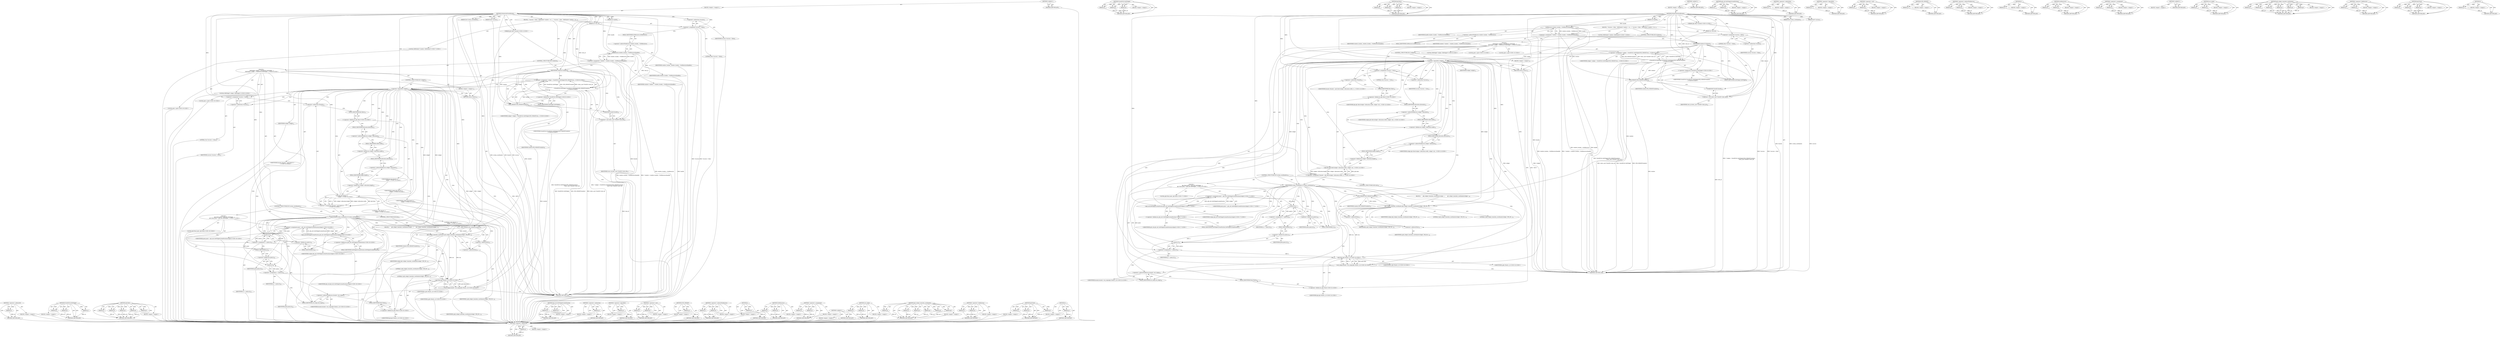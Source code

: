 digraph "x" {
vulnerable_221 [label=<(METHOD,&lt;operator&gt;.addressOf)>];
vulnerable_222 [label=<(PARAM,p1)>];
vulnerable_223 [label=<(BLOCK,&lt;empty&gt;,&lt;empty&gt;)>];
vulnerable_224 [label=<(METHOD_RETURN,ANY)>];
vulnerable_167 [label=<(METHOD,ViewIDUtil.GetWidget)>];
vulnerable_168 [label=<(PARAM,p1)>];
vulnerable_169 [label=<(PARAM,p2)>];
vulnerable_170 [label=<(PARAM,p3)>];
vulnerable_171 [label=<(BLOCK,&lt;empty&gt;,&lt;empty&gt;)>];
vulnerable_172 [label=<(METHOD_RETURN,ANY)>];
vulnerable_191 [label=<(METHOD,gfx.Rect)>];
vulnerable_192 [label=<(PARAM,p1)>];
vulnerable_193 [label=<(PARAM,p2)>];
vulnerable_194 [label=<(PARAM,p3)>];
vulnerable_195 [label=<(PARAM,p4)>];
vulnerable_196 [label=<(PARAM,p5)>];
vulnerable_197 [label=<(BLOCK,&lt;empty&gt;,&lt;empty&gt;)>];
vulnerable_198 [label=<(METHOD_RETURN,ANY)>];
vulnerable_6 [label=<(METHOD,&lt;global&gt;)<SUB>1</SUB>>];
vulnerable_7 [label=<(BLOCK,&lt;empty&gt;,&lt;empty&gt;)<SUB>1</SUB>>];
vulnerable_8 [label=<(METHOD,WindowGetViewBounds)<SUB>1</SUB>>];
vulnerable_9 [label=<(PARAM,int handle)<SUB>1</SUB>>];
vulnerable_10 [label=<(PARAM,int view_id)<SUB>1</SUB>>];
vulnerable_11 [label=<(PARAM,bool screen_coordinates)<SUB>2</SUB>>];
vulnerable_12 [label=<(PARAM,bool* success)<SUB>3</SUB>>];
vulnerable_13 [label="<(PARAM,gfx::Rect* bounds)<SUB>4</SUB>>"];
vulnerable_14 [label=<(BLOCK,{
  *success = false;

  GtkWindow* window = wi...,{
  *success = false;

  GtkWindow* window = wi...)<SUB>4</SUB>>];
vulnerable_15 [label=<(&lt;operator&gt;.assignment,*success = false)<SUB>5</SUB>>];
vulnerable_16 [label=<(&lt;operator&gt;.indirection,*success)<SUB>5</SUB>>];
vulnerable_17 [label=<(IDENTIFIER,success,*success = false)<SUB>5</SUB>>];
vulnerable_18 [label=<(LITERAL,false,*success = false)<SUB>5</SUB>>];
vulnerable_19 [label="<(LOCAL,GtkWindow* window: GtkWindow*)<SUB>7</SUB>>"];
vulnerable_20 [label=<(&lt;operator&gt;.assignment,* window = window_tracker_-&gt;GetResource(handle))<SUB>7</SUB>>];
vulnerable_21 [label=<(IDENTIFIER,window,* window = window_tracker_-&gt;GetResource(handle))<SUB>7</SUB>>];
vulnerable_22 [label=<(GetResource,window_tracker_-&gt;GetResource(handle))<SUB>7</SUB>>];
vulnerable_23 [label=<(&lt;operator&gt;.indirectFieldAccess,window_tracker_-&gt;GetResource)<SUB>7</SUB>>];
vulnerable_24 [label=<(IDENTIFIER,window_tracker_,window_tracker_-&gt;GetResource(handle))<SUB>7</SUB>>];
vulnerable_25 [label=<(FIELD_IDENTIFIER,GetResource,GetResource)<SUB>7</SUB>>];
vulnerable_26 [label=<(IDENTIFIER,handle,window_tracker_-&gt;GetResource(handle))<SUB>7</SUB>>];
vulnerable_27 [label=<(CONTROL_STRUCTURE,IF,if (window))<SUB>8</SUB>>];
vulnerable_28 [label=<(IDENTIFIER,window,if (window))<SUB>8</SUB>>];
vulnerable_29 [label="<(BLOCK,{
    GtkWidget* widget = ViewIDUtil::GetWidget...,{
    GtkWidget* widget = ViewIDUtil::GetWidget...)<SUB>8</SUB>>"];
vulnerable_30 [label="<(LOCAL,GtkWidget* widget: GtkWidget*)<SUB>9</SUB>>"];
vulnerable_31 [label="<(&lt;operator&gt;.assignment,* widget = ViewIDUtil::GetWidget(GTK_WIDGET(win...)<SUB>9</SUB>>"];
vulnerable_32 [label="<(IDENTIFIER,widget,* widget = ViewIDUtil::GetWidget(GTK_WIDGET(win...)<SUB>9</SUB>>"];
vulnerable_33 [label="<(ViewIDUtil.GetWidget,ViewIDUtil::GetWidget(GTK_WIDGET(window),
     ...)<SUB>9</SUB>>"];
vulnerable_34 [label="<(&lt;operator&gt;.fieldAccess,ViewIDUtil::GetWidget)<SUB>9</SUB>>"];
vulnerable_35 [label="<(IDENTIFIER,ViewIDUtil,ViewIDUtil::GetWidget(GTK_WIDGET(window),
     ...)<SUB>9</SUB>>"];
vulnerable_36 [label=<(FIELD_IDENTIFIER,GetWidget,GetWidget)<SUB>9</SUB>>];
vulnerable_37 [label=<(GTK_WIDGET,GTK_WIDGET(window))<SUB>9</SUB>>];
vulnerable_38 [label=<(IDENTIFIER,window,GTK_WIDGET(window))<SUB>9</SUB>>];
vulnerable_39 [label=<(&lt;operator&gt;.cast,static_cast&lt;ViewID&gt;(view_id))<SUB>10</SUB>>];
vulnerable_40 [label=<(UNKNOWN,ViewID,ViewID)<SUB>10</SUB>>];
vulnerable_41 [label=<(IDENTIFIER,view_id,static_cast&lt;ViewID&gt;(view_id))<SUB>10</SUB>>];
vulnerable_42 [label=<(CONTROL_STRUCTURE,IF,if (!widget))<SUB>11</SUB>>];
vulnerable_43 [label=<(&lt;operator&gt;.logicalNot,!widget)<SUB>11</SUB>>];
vulnerable_44 [label=<(IDENTIFIER,widget,!widget)<SUB>11</SUB>>];
vulnerable_45 [label=<(BLOCK,&lt;empty&gt;,&lt;empty&gt;)<SUB>12</SUB>>];
vulnerable_46 [label=<(RETURN,return;,return;)<SUB>12</SUB>>];
vulnerable_47 [label=<(&lt;operator&gt;.assignment,*success = true)<SUB>13</SUB>>];
vulnerable_48 [label=<(&lt;operator&gt;.indirection,*success)<SUB>13</SUB>>];
vulnerable_49 [label=<(IDENTIFIER,success,*success = true)<SUB>13</SUB>>];
vulnerable_50 [label=<(LITERAL,true,*success = true)<SUB>13</SUB>>];
vulnerable_51 [label="<(&lt;operator&gt;.assignment,*bounds = gfx::Rect(0, 0,
                     ...)<SUB>14</SUB>>"];
vulnerable_52 [label=<(&lt;operator&gt;.indirection,*bounds)<SUB>14</SUB>>];
vulnerable_53 [label="<(IDENTIFIER,bounds,*bounds = gfx::Rect(0, 0,
                     ...)<SUB>14</SUB>>"];
vulnerable_54 [label="<(gfx.Rect,gfx::Rect(0, 0,
                        widget-...)<SUB>14</SUB>>"];
vulnerable_55 [label="<(&lt;operator&gt;.fieldAccess,gfx::Rect)<SUB>14</SUB>>"];
vulnerable_56 [label="<(IDENTIFIER,gfx,gfx::Rect(0, 0,
                        widget-...)<SUB>14</SUB>>"];
vulnerable_57 [label=<(FIELD_IDENTIFIER,Rect,Rect)<SUB>14</SUB>>];
vulnerable_58 [label="<(LITERAL,0,gfx::Rect(0, 0,
                        widget-...)<SUB>14</SUB>>"];
vulnerable_59 [label="<(LITERAL,0,gfx::Rect(0, 0,
                        widget-...)<SUB>14</SUB>>"];
vulnerable_60 [label=<(&lt;operator&gt;.fieldAccess,widget-&gt;allocation.width)<SUB>15</SUB>>];
vulnerable_61 [label=<(&lt;operator&gt;.indirectFieldAccess,widget-&gt;allocation)<SUB>15</SUB>>];
vulnerable_62 [label="<(IDENTIFIER,widget,gfx::Rect(0, 0,
                        widget-...)<SUB>15</SUB>>"];
vulnerable_63 [label=<(FIELD_IDENTIFIER,allocation,allocation)<SUB>15</SUB>>];
vulnerable_64 [label=<(FIELD_IDENTIFIER,width,width)<SUB>15</SUB>>];
vulnerable_65 [label=<(&lt;operator&gt;.fieldAccess,widget-&gt;allocation.height)<SUB>15</SUB>>];
vulnerable_66 [label=<(&lt;operator&gt;.indirectFieldAccess,widget-&gt;allocation)<SUB>15</SUB>>];
vulnerable_67 [label="<(IDENTIFIER,widget,gfx::Rect(0, 0,
                        widget-...)<SUB>15</SUB>>"];
vulnerable_68 [label=<(FIELD_IDENTIFIER,allocation,allocation)<SUB>15</SUB>>];
vulnerable_69 [label=<(FIELD_IDENTIFIER,height,height)<SUB>15</SUB>>];
vulnerable_70 [label="<(LOCAL,gint x: gint)<SUB>16</SUB>>"];
vulnerable_71 [label="<(LOCAL,gint y: gint)<SUB>16</SUB>>"];
vulnerable_72 [label=<(CONTROL_STRUCTURE,IF,if (screen_coordinates))<SUB>17</SUB>>];
vulnerable_73 [label=<(IDENTIFIER,screen_coordinates,if (screen_coordinates))<SUB>17</SUB>>];
vulnerable_74 [label="<(BLOCK,{
       gfx::Point point = gtk_util::GetWidget...,{
       gfx::Point point = gtk_util::GetWidget...)<SUB>17</SUB>>"];
vulnerable_75 [label="<(LOCAL,gfx.Point point: gfx.Point)<SUB>18</SUB>>"];
vulnerable_76 [label="<(&lt;operator&gt;.assignment,point = gtk_util::GetWidgetScreenPosition(widget))<SUB>18</SUB>>"];
vulnerable_77 [label="<(IDENTIFIER,point,point = gtk_util::GetWidgetScreenPosition(widget))<SUB>18</SUB>>"];
vulnerable_78 [label="<(gtk_util.GetWidgetScreenPosition,gtk_util::GetWidgetScreenPosition(widget))<SUB>18</SUB>>"];
vulnerable_79 [label="<(&lt;operator&gt;.fieldAccess,gtk_util::GetWidgetScreenPosition)<SUB>18</SUB>>"];
vulnerable_80 [label="<(IDENTIFIER,gtk_util,gtk_util::GetWidgetScreenPosition(widget))<SUB>18</SUB>>"];
vulnerable_81 [label=<(FIELD_IDENTIFIER,GetWidgetScreenPosition,GetWidgetScreenPosition)<SUB>18</SUB>>];
vulnerable_82 [label="<(IDENTIFIER,widget,gtk_util::GetWidgetScreenPosition(widget))<SUB>18</SUB>>"];
vulnerable_83 [label=<(&lt;operator&gt;.assignment,x = point.x())<SUB>19</SUB>>];
vulnerable_84 [label=<(IDENTIFIER,x,x = point.x())<SUB>19</SUB>>];
vulnerable_85 [label=<(x,point.x())<SUB>19</SUB>>];
vulnerable_86 [label=<(&lt;operator&gt;.fieldAccess,point.x)<SUB>19</SUB>>];
vulnerable_87 [label=<(IDENTIFIER,point,point.x())<SUB>19</SUB>>];
vulnerable_88 [label=<(FIELD_IDENTIFIER,x,x)<SUB>19</SUB>>];
vulnerable_89 [label=<(&lt;operator&gt;.assignment,y = point.y())<SUB>20</SUB>>];
vulnerable_90 [label=<(IDENTIFIER,y,y = point.y())<SUB>20</SUB>>];
vulnerable_91 [label=<(y,point.y())<SUB>20</SUB>>];
vulnerable_92 [label=<(&lt;operator&gt;.fieldAccess,point.y)<SUB>20</SUB>>];
vulnerable_93 [label=<(IDENTIFIER,point,point.y())<SUB>20</SUB>>];
vulnerable_94 [label=<(FIELD_IDENTIFIER,y,y)<SUB>20</SUB>>];
vulnerable_95 [label=<(CONTROL_STRUCTURE,ELSE,else)<SUB>21</SUB>>];
vulnerable_96 [label=<(BLOCK,{
      gtk_widget_translate_coordinates(widget...,{
      gtk_widget_translate_coordinates(widget...)<SUB>21</SUB>>];
vulnerable_97 [label=<(gtk_widget_translate_coordinates,gtk_widget_translate_coordinates(widget, GTK_WI...)<SUB>22</SUB>>];
vulnerable_98 [label=<(IDENTIFIER,widget,gtk_widget_translate_coordinates(widget, GTK_WI...)<SUB>22</SUB>>];
vulnerable_99 [label=<(GTK_WIDGET,GTK_WIDGET(window))<SUB>22</SUB>>];
vulnerable_100 [label=<(IDENTIFIER,window,GTK_WIDGET(window))<SUB>22</SUB>>];
vulnerable_101 [label=<(LITERAL,0,gtk_widget_translate_coordinates(widget, GTK_WI...)<SUB>23</SUB>>];
vulnerable_102 [label=<(LITERAL,0,gtk_widget_translate_coordinates(widget, GTK_WI...)<SUB>23</SUB>>];
vulnerable_103 [label=<(&lt;operator&gt;.addressOf,&amp;x)<SUB>23</SUB>>];
vulnerable_104 [label=<(IDENTIFIER,x,gtk_widget_translate_coordinates(widget, GTK_WI...)<SUB>23</SUB>>];
vulnerable_105 [label=<(&lt;operator&gt;.addressOf,&amp;y)<SUB>23</SUB>>];
vulnerable_106 [label=<(IDENTIFIER,y,gtk_widget_translate_coordinates(widget, GTK_WI...)<SUB>23</SUB>>];
vulnerable_107 [label="<(set_origin,bounds-&gt;set_origin(gfx::Point(x, y)))<SUB>25</SUB>>"];
vulnerable_108 [label=<(&lt;operator&gt;.indirectFieldAccess,bounds-&gt;set_origin)<SUB>25</SUB>>];
vulnerable_109 [label="<(IDENTIFIER,bounds,bounds-&gt;set_origin(gfx::Point(x, y)))<SUB>25</SUB>>"];
vulnerable_110 [label=<(FIELD_IDENTIFIER,set_origin,set_origin)<SUB>25</SUB>>];
vulnerable_111 [label="<(gfx.Point,gfx::Point(x, y))<SUB>25</SUB>>"];
vulnerable_112 [label="<(&lt;operator&gt;.fieldAccess,gfx::Point)<SUB>25</SUB>>"];
vulnerable_113 [label="<(IDENTIFIER,gfx,gfx::Point(x, y))<SUB>25</SUB>>"];
vulnerable_114 [label=<(FIELD_IDENTIFIER,Point,Point)<SUB>25</SUB>>];
vulnerable_115 [label="<(IDENTIFIER,x,gfx::Point(x, y))<SUB>25</SUB>>"];
vulnerable_116 [label="<(IDENTIFIER,y,gfx::Point(x, y))<SUB>25</SUB>>"];
vulnerable_117 [label=<(METHOD_RETURN,void)<SUB>1</SUB>>];
vulnerable_119 [label=<(METHOD_RETURN,ANY)<SUB>1</SUB>>];
vulnerable_199 [label=<(METHOD,gtk_util.GetWidgetScreenPosition)>];
vulnerable_200 [label=<(PARAM,p1)>];
vulnerable_201 [label=<(PARAM,p2)>];
vulnerable_202 [label=<(BLOCK,&lt;empty&gt;,&lt;empty&gt;)>];
vulnerable_203 [label=<(METHOD_RETURN,ANY)>];
vulnerable_153 [label=<(METHOD,&lt;operator&gt;.indirection)>];
vulnerable_154 [label=<(PARAM,p1)>];
vulnerable_155 [label=<(BLOCK,&lt;empty&gt;,&lt;empty&gt;)>];
vulnerable_156 [label=<(METHOD_RETURN,ANY)>];
vulnerable_187 [label=<(METHOD,&lt;operator&gt;.logicalNot)>];
vulnerable_188 [label=<(PARAM,p1)>];
vulnerable_189 [label=<(BLOCK,&lt;empty&gt;,&lt;empty&gt;)>];
vulnerable_190 [label=<(METHOD_RETURN,ANY)>];
vulnerable_182 [label=<(METHOD,&lt;operator&gt;.cast)>];
vulnerable_183 [label=<(PARAM,p1)>];
vulnerable_184 [label=<(PARAM,p2)>];
vulnerable_185 [label=<(BLOCK,&lt;empty&gt;,&lt;empty&gt;)>];
vulnerable_186 [label=<(METHOD_RETURN,ANY)>];
vulnerable_178 [label=<(METHOD,GTK_WIDGET)>];
vulnerable_179 [label=<(PARAM,p1)>];
vulnerable_180 [label=<(BLOCK,&lt;empty&gt;,&lt;empty&gt;)>];
vulnerable_181 [label=<(METHOD_RETURN,ANY)>];
vulnerable_162 [label=<(METHOD,&lt;operator&gt;.indirectFieldAccess)>];
vulnerable_163 [label=<(PARAM,p1)>];
vulnerable_164 [label=<(PARAM,p2)>];
vulnerable_165 [label=<(BLOCK,&lt;empty&gt;,&lt;empty&gt;)>];
vulnerable_166 [label=<(METHOD_RETURN,ANY)>];
vulnerable_208 [label=<(METHOD,y)>];
vulnerable_209 [label=<(PARAM,p1)>];
vulnerable_210 [label=<(BLOCK,&lt;empty&gt;,&lt;empty&gt;)>];
vulnerable_211 [label=<(METHOD_RETURN,ANY)>];
vulnerable_157 [label=<(METHOD,GetResource)>];
vulnerable_158 [label=<(PARAM,p1)>];
vulnerable_159 [label=<(PARAM,p2)>];
vulnerable_160 [label=<(BLOCK,&lt;empty&gt;,&lt;empty&gt;)>];
vulnerable_161 [label=<(METHOD_RETURN,ANY)>];
vulnerable_148 [label=<(METHOD,&lt;operator&gt;.assignment)>];
vulnerable_149 [label=<(PARAM,p1)>];
vulnerable_150 [label=<(PARAM,p2)>];
vulnerable_151 [label=<(BLOCK,&lt;empty&gt;,&lt;empty&gt;)>];
vulnerable_152 [label=<(METHOD_RETURN,ANY)>];
vulnerable_142 [label=<(METHOD,&lt;global&gt;)<SUB>1</SUB>>];
vulnerable_143 [label=<(BLOCK,&lt;empty&gt;,&lt;empty&gt;)>];
vulnerable_144 [label=<(METHOD_RETURN,ANY)>];
vulnerable_225 [label=<(METHOD,set_origin)>];
vulnerable_226 [label=<(PARAM,p1)>];
vulnerable_227 [label=<(PARAM,p2)>];
vulnerable_228 [label=<(BLOCK,&lt;empty&gt;,&lt;empty&gt;)>];
vulnerable_229 [label=<(METHOD_RETURN,ANY)>];
vulnerable_212 [label=<(METHOD,gtk_widget_translate_coordinates)>];
vulnerable_213 [label=<(PARAM,p1)>];
vulnerable_214 [label=<(PARAM,p2)>];
vulnerable_215 [label=<(PARAM,p3)>];
vulnerable_216 [label=<(PARAM,p4)>];
vulnerable_217 [label=<(PARAM,p5)>];
vulnerable_218 [label=<(PARAM,p6)>];
vulnerable_219 [label=<(BLOCK,&lt;empty&gt;,&lt;empty&gt;)>];
vulnerable_220 [label=<(METHOD_RETURN,ANY)>];
vulnerable_173 [label=<(METHOD,&lt;operator&gt;.fieldAccess)>];
vulnerable_174 [label=<(PARAM,p1)>];
vulnerable_175 [label=<(PARAM,p2)>];
vulnerable_176 [label=<(BLOCK,&lt;empty&gt;,&lt;empty&gt;)>];
vulnerable_177 [label=<(METHOD_RETURN,ANY)>];
vulnerable_230 [label=<(METHOD,gfx.Point)>];
vulnerable_231 [label=<(PARAM,p1)>];
vulnerable_232 [label=<(PARAM,p2)>];
vulnerable_233 [label=<(PARAM,p3)>];
vulnerable_234 [label=<(BLOCK,&lt;empty&gt;,&lt;empty&gt;)>];
vulnerable_235 [label=<(METHOD_RETURN,ANY)>];
vulnerable_204 [label=<(METHOD,x)>];
vulnerable_205 [label=<(PARAM,p1)>];
vulnerable_206 [label=<(BLOCK,&lt;empty&gt;,&lt;empty&gt;)>];
vulnerable_207 [label=<(METHOD_RETURN,ANY)>];
fixed_217 [label=<(METHOD,&lt;operator&gt;.addressOf)>];
fixed_218 [label=<(PARAM,p1)>];
fixed_219 [label=<(BLOCK,&lt;empty&gt;,&lt;empty&gt;)>];
fixed_220 [label=<(METHOD_RETURN,ANY)>];
fixed_165 [label=<(METHOD,ViewIDUtil.GetWidget)>];
fixed_166 [label=<(PARAM,p1)>];
fixed_167 [label=<(PARAM,p2)>];
fixed_168 [label=<(PARAM,p3)>];
fixed_169 [label=<(BLOCK,&lt;empty&gt;,&lt;empty&gt;)>];
fixed_170 [label=<(METHOD_RETURN,ANY)>];
fixed_189 [label=<(METHOD,gfx.Rect)>];
fixed_190 [label=<(PARAM,p1)>];
fixed_191 [label=<(PARAM,p2)>];
fixed_192 [label=<(PARAM,p3)>];
fixed_193 [label=<(BLOCK,&lt;empty&gt;,&lt;empty&gt;)>];
fixed_194 [label=<(METHOD_RETURN,ANY)>];
fixed_6 [label=<(METHOD,&lt;global&gt;)<SUB>1</SUB>>];
fixed_7 [label=<(BLOCK,&lt;empty&gt;,&lt;empty&gt;)<SUB>1</SUB>>];
fixed_8 [label=<(METHOD,WindowGetViewBounds)<SUB>1</SUB>>];
fixed_9 [label=<(PARAM,int handle)<SUB>1</SUB>>];
fixed_10 [label=<(PARAM,int view_id)<SUB>1</SUB>>];
fixed_11 [label=<(PARAM,bool screen_coordinates)<SUB>2</SUB>>];
fixed_12 [label=<(PARAM,bool* success)<SUB>3</SUB>>];
fixed_13 [label="<(PARAM,gfx::Rect* bounds)<SUB>4</SUB>>"];
fixed_14 [label=<(BLOCK,{
  *success = false;

  GtkWindow* window = wi...,{
  *success = false;

  GtkWindow* window = wi...)<SUB>4</SUB>>];
fixed_15 [label=<(&lt;operator&gt;.assignment,*success = false)<SUB>5</SUB>>];
fixed_16 [label=<(&lt;operator&gt;.indirection,*success)<SUB>5</SUB>>];
fixed_17 [label=<(IDENTIFIER,success,*success = false)<SUB>5</SUB>>];
fixed_18 [label=<(LITERAL,false,*success = false)<SUB>5</SUB>>];
fixed_19 [label="<(LOCAL,GtkWindow* window: GtkWindow*)<SUB>7</SUB>>"];
fixed_20 [label=<(&lt;operator&gt;.assignment,* window = window_tracker_-&gt;GetResource(handle))<SUB>7</SUB>>];
fixed_21 [label=<(IDENTIFIER,window,* window = window_tracker_-&gt;GetResource(handle))<SUB>7</SUB>>];
fixed_22 [label=<(GetResource,window_tracker_-&gt;GetResource(handle))<SUB>7</SUB>>];
fixed_23 [label=<(&lt;operator&gt;.indirectFieldAccess,window_tracker_-&gt;GetResource)<SUB>7</SUB>>];
fixed_24 [label=<(IDENTIFIER,window_tracker_,window_tracker_-&gt;GetResource(handle))<SUB>7</SUB>>];
fixed_25 [label=<(FIELD_IDENTIFIER,GetResource,GetResource)<SUB>7</SUB>>];
fixed_26 [label=<(IDENTIFIER,handle,window_tracker_-&gt;GetResource(handle))<SUB>7</SUB>>];
fixed_27 [label=<(CONTROL_STRUCTURE,IF,if (window))<SUB>8</SUB>>];
fixed_28 [label=<(IDENTIFIER,window,if (window))<SUB>8</SUB>>];
fixed_29 [label="<(BLOCK,{
    GtkWidget* widget = ViewIDUtil::GetWidget...,{
    GtkWidget* widget = ViewIDUtil::GetWidget...)<SUB>8</SUB>>"];
fixed_30 [label="<(LOCAL,GtkWidget* widget: GtkWidget*)<SUB>9</SUB>>"];
fixed_31 [label="<(&lt;operator&gt;.assignment,* widget = ViewIDUtil::GetWidget(GTK_WIDGET(win...)<SUB>9</SUB>>"];
fixed_32 [label="<(IDENTIFIER,widget,* widget = ViewIDUtil::GetWidget(GTK_WIDGET(win...)<SUB>9</SUB>>"];
fixed_33 [label="<(ViewIDUtil.GetWidget,ViewIDUtil::GetWidget(GTK_WIDGET(window),
     ...)<SUB>9</SUB>>"];
fixed_34 [label="<(&lt;operator&gt;.fieldAccess,ViewIDUtil::GetWidget)<SUB>9</SUB>>"];
fixed_35 [label="<(IDENTIFIER,ViewIDUtil,ViewIDUtil::GetWidget(GTK_WIDGET(window),
     ...)<SUB>9</SUB>>"];
fixed_36 [label=<(FIELD_IDENTIFIER,GetWidget,GetWidget)<SUB>9</SUB>>];
fixed_37 [label=<(GTK_WIDGET,GTK_WIDGET(window))<SUB>9</SUB>>];
fixed_38 [label=<(IDENTIFIER,window,GTK_WIDGET(window))<SUB>9</SUB>>];
fixed_39 [label=<(&lt;operator&gt;.cast,static_cast&lt;ViewID&gt;(view_id))<SUB>10</SUB>>];
fixed_40 [label=<(UNKNOWN,ViewID,ViewID)<SUB>10</SUB>>];
fixed_41 [label=<(IDENTIFIER,view_id,static_cast&lt;ViewID&gt;(view_id))<SUB>10</SUB>>];
fixed_42 [label=<(CONTROL_STRUCTURE,IF,if (!widget))<SUB>11</SUB>>];
fixed_43 [label=<(&lt;operator&gt;.logicalNot,!widget)<SUB>11</SUB>>];
fixed_44 [label=<(IDENTIFIER,widget,!widget)<SUB>11</SUB>>];
fixed_45 [label=<(BLOCK,&lt;empty&gt;,&lt;empty&gt;)<SUB>12</SUB>>];
fixed_46 [label=<(RETURN,return;,return;)<SUB>12</SUB>>];
fixed_47 [label=<(&lt;operator&gt;.assignment,*success = true)<SUB>13</SUB>>];
fixed_48 [label=<(&lt;operator&gt;.indirection,*success)<SUB>13</SUB>>];
fixed_49 [label=<(IDENTIFIER,success,*success = true)<SUB>13</SUB>>];
fixed_50 [label=<(LITERAL,true,*success = true)<SUB>13</SUB>>];
fixed_51 [label="<(&lt;operator&gt;.assignment,*bounds = gfx::Rect(widget-&gt;allocation.width, w...)<SUB>14</SUB>>"];
fixed_52 [label=<(&lt;operator&gt;.indirection,*bounds)<SUB>14</SUB>>];
fixed_53 [label="<(IDENTIFIER,bounds,*bounds = gfx::Rect(widget-&gt;allocation.width, w...)<SUB>14</SUB>>"];
fixed_54 [label="<(gfx.Rect,gfx::Rect(widget-&gt;allocation.width, widget-&gt;all...)<SUB>14</SUB>>"];
fixed_55 [label="<(&lt;operator&gt;.fieldAccess,gfx::Rect)<SUB>14</SUB>>"];
fixed_56 [label="<(IDENTIFIER,gfx,gfx::Rect(widget-&gt;allocation.width, widget-&gt;all...)<SUB>14</SUB>>"];
fixed_57 [label=<(FIELD_IDENTIFIER,Rect,Rect)<SUB>14</SUB>>];
fixed_58 [label=<(&lt;operator&gt;.fieldAccess,widget-&gt;allocation.width)<SUB>14</SUB>>];
fixed_59 [label=<(&lt;operator&gt;.indirectFieldAccess,widget-&gt;allocation)<SUB>14</SUB>>];
fixed_60 [label="<(IDENTIFIER,widget,gfx::Rect(widget-&gt;allocation.width, widget-&gt;all...)<SUB>14</SUB>>"];
fixed_61 [label=<(FIELD_IDENTIFIER,allocation,allocation)<SUB>14</SUB>>];
fixed_62 [label=<(FIELD_IDENTIFIER,width,width)<SUB>14</SUB>>];
fixed_63 [label=<(&lt;operator&gt;.fieldAccess,widget-&gt;allocation.height)<SUB>14</SUB>>];
fixed_64 [label=<(&lt;operator&gt;.indirectFieldAccess,widget-&gt;allocation)<SUB>14</SUB>>];
fixed_65 [label="<(IDENTIFIER,widget,gfx::Rect(widget-&gt;allocation.width, widget-&gt;all...)<SUB>14</SUB>>"];
fixed_66 [label=<(FIELD_IDENTIFIER,allocation,allocation)<SUB>14</SUB>>];
fixed_67 [label=<(FIELD_IDENTIFIER,height,height)<SUB>14</SUB>>];
fixed_68 [label="<(LOCAL,gint x: gint)<SUB>15</SUB>>"];
fixed_69 [label="<(LOCAL,gint y: gint)<SUB>15</SUB>>"];
fixed_70 [label=<(CONTROL_STRUCTURE,IF,if (screen_coordinates))<SUB>16</SUB>>];
fixed_71 [label=<(IDENTIFIER,screen_coordinates,if (screen_coordinates))<SUB>16</SUB>>];
fixed_72 [label="<(BLOCK,{
       gfx::Point point = gtk_util::GetWidget...,{
       gfx::Point point = gtk_util::GetWidget...)<SUB>16</SUB>>"];
fixed_73 [label="<(LOCAL,gfx.Point point: gfx.Point)<SUB>17</SUB>>"];
fixed_74 [label="<(&lt;operator&gt;.assignment,point = gtk_util::GetWidgetScreenPosition(widget))<SUB>17</SUB>>"];
fixed_75 [label="<(IDENTIFIER,point,point = gtk_util::GetWidgetScreenPosition(widget))<SUB>17</SUB>>"];
fixed_76 [label="<(gtk_util.GetWidgetScreenPosition,gtk_util::GetWidgetScreenPosition(widget))<SUB>17</SUB>>"];
fixed_77 [label="<(&lt;operator&gt;.fieldAccess,gtk_util::GetWidgetScreenPosition)<SUB>17</SUB>>"];
fixed_78 [label="<(IDENTIFIER,gtk_util,gtk_util::GetWidgetScreenPosition(widget))<SUB>17</SUB>>"];
fixed_79 [label=<(FIELD_IDENTIFIER,GetWidgetScreenPosition,GetWidgetScreenPosition)<SUB>17</SUB>>];
fixed_80 [label="<(IDENTIFIER,widget,gtk_util::GetWidgetScreenPosition(widget))<SUB>17</SUB>>"];
fixed_81 [label=<(&lt;operator&gt;.assignment,x = point.x())<SUB>18</SUB>>];
fixed_82 [label=<(IDENTIFIER,x,x = point.x())<SUB>18</SUB>>];
fixed_83 [label=<(x,point.x())<SUB>18</SUB>>];
fixed_84 [label=<(&lt;operator&gt;.fieldAccess,point.x)<SUB>18</SUB>>];
fixed_85 [label=<(IDENTIFIER,point,point.x())<SUB>18</SUB>>];
fixed_86 [label=<(FIELD_IDENTIFIER,x,x)<SUB>18</SUB>>];
fixed_87 [label=<(&lt;operator&gt;.assignment,y = point.y())<SUB>19</SUB>>];
fixed_88 [label=<(IDENTIFIER,y,y = point.y())<SUB>19</SUB>>];
fixed_89 [label=<(y,point.y())<SUB>19</SUB>>];
fixed_90 [label=<(&lt;operator&gt;.fieldAccess,point.y)<SUB>19</SUB>>];
fixed_91 [label=<(IDENTIFIER,point,point.y())<SUB>19</SUB>>];
fixed_92 [label=<(FIELD_IDENTIFIER,y,y)<SUB>19</SUB>>];
fixed_93 [label=<(CONTROL_STRUCTURE,ELSE,else)<SUB>20</SUB>>];
fixed_94 [label=<(BLOCK,{
      gtk_widget_translate_coordinates(widget...,{
      gtk_widget_translate_coordinates(widget...)<SUB>20</SUB>>];
fixed_95 [label=<(gtk_widget_translate_coordinates,gtk_widget_translate_coordinates(widget, GTK_WI...)<SUB>21</SUB>>];
fixed_96 [label=<(IDENTIFIER,widget,gtk_widget_translate_coordinates(widget, GTK_WI...)<SUB>21</SUB>>];
fixed_97 [label=<(GTK_WIDGET,GTK_WIDGET(window))<SUB>21</SUB>>];
fixed_98 [label=<(IDENTIFIER,window,GTK_WIDGET(window))<SUB>21</SUB>>];
fixed_99 [label=<(LITERAL,0,gtk_widget_translate_coordinates(widget, GTK_WI...)<SUB>22</SUB>>];
fixed_100 [label=<(LITERAL,0,gtk_widget_translate_coordinates(widget, GTK_WI...)<SUB>22</SUB>>];
fixed_101 [label=<(&lt;operator&gt;.addressOf,&amp;x)<SUB>22</SUB>>];
fixed_102 [label=<(IDENTIFIER,x,gtk_widget_translate_coordinates(widget, GTK_WI...)<SUB>22</SUB>>];
fixed_103 [label=<(&lt;operator&gt;.addressOf,&amp;y)<SUB>22</SUB>>];
fixed_104 [label=<(IDENTIFIER,y,gtk_widget_translate_coordinates(widget, GTK_WI...)<SUB>22</SUB>>];
fixed_105 [label="<(set_origin,bounds-&gt;set_origin(gfx::Point(x, y)))<SUB>24</SUB>>"];
fixed_106 [label=<(&lt;operator&gt;.indirectFieldAccess,bounds-&gt;set_origin)<SUB>24</SUB>>];
fixed_107 [label="<(IDENTIFIER,bounds,bounds-&gt;set_origin(gfx::Point(x, y)))<SUB>24</SUB>>"];
fixed_108 [label=<(FIELD_IDENTIFIER,set_origin,set_origin)<SUB>24</SUB>>];
fixed_109 [label="<(gfx.Point,gfx::Point(x, y))<SUB>24</SUB>>"];
fixed_110 [label="<(&lt;operator&gt;.fieldAccess,gfx::Point)<SUB>24</SUB>>"];
fixed_111 [label="<(IDENTIFIER,gfx,gfx::Point(x, y))<SUB>24</SUB>>"];
fixed_112 [label=<(FIELD_IDENTIFIER,Point,Point)<SUB>24</SUB>>];
fixed_113 [label="<(IDENTIFIER,x,gfx::Point(x, y))<SUB>24</SUB>>"];
fixed_114 [label="<(IDENTIFIER,y,gfx::Point(x, y))<SUB>24</SUB>>"];
fixed_115 [label=<(METHOD_RETURN,void)<SUB>1</SUB>>];
fixed_117 [label=<(METHOD_RETURN,ANY)<SUB>1</SUB>>];
fixed_195 [label=<(METHOD,gtk_util.GetWidgetScreenPosition)>];
fixed_196 [label=<(PARAM,p1)>];
fixed_197 [label=<(PARAM,p2)>];
fixed_198 [label=<(BLOCK,&lt;empty&gt;,&lt;empty&gt;)>];
fixed_199 [label=<(METHOD_RETURN,ANY)>];
fixed_151 [label=<(METHOD,&lt;operator&gt;.indirection)>];
fixed_152 [label=<(PARAM,p1)>];
fixed_153 [label=<(BLOCK,&lt;empty&gt;,&lt;empty&gt;)>];
fixed_154 [label=<(METHOD_RETURN,ANY)>];
fixed_185 [label=<(METHOD,&lt;operator&gt;.logicalNot)>];
fixed_186 [label=<(PARAM,p1)>];
fixed_187 [label=<(BLOCK,&lt;empty&gt;,&lt;empty&gt;)>];
fixed_188 [label=<(METHOD_RETURN,ANY)>];
fixed_180 [label=<(METHOD,&lt;operator&gt;.cast)>];
fixed_181 [label=<(PARAM,p1)>];
fixed_182 [label=<(PARAM,p2)>];
fixed_183 [label=<(BLOCK,&lt;empty&gt;,&lt;empty&gt;)>];
fixed_184 [label=<(METHOD_RETURN,ANY)>];
fixed_176 [label=<(METHOD,GTK_WIDGET)>];
fixed_177 [label=<(PARAM,p1)>];
fixed_178 [label=<(BLOCK,&lt;empty&gt;,&lt;empty&gt;)>];
fixed_179 [label=<(METHOD_RETURN,ANY)>];
fixed_160 [label=<(METHOD,&lt;operator&gt;.indirectFieldAccess)>];
fixed_161 [label=<(PARAM,p1)>];
fixed_162 [label=<(PARAM,p2)>];
fixed_163 [label=<(BLOCK,&lt;empty&gt;,&lt;empty&gt;)>];
fixed_164 [label=<(METHOD_RETURN,ANY)>];
fixed_204 [label=<(METHOD,y)>];
fixed_205 [label=<(PARAM,p1)>];
fixed_206 [label=<(BLOCK,&lt;empty&gt;,&lt;empty&gt;)>];
fixed_207 [label=<(METHOD_RETURN,ANY)>];
fixed_155 [label=<(METHOD,GetResource)>];
fixed_156 [label=<(PARAM,p1)>];
fixed_157 [label=<(PARAM,p2)>];
fixed_158 [label=<(BLOCK,&lt;empty&gt;,&lt;empty&gt;)>];
fixed_159 [label=<(METHOD_RETURN,ANY)>];
fixed_146 [label=<(METHOD,&lt;operator&gt;.assignment)>];
fixed_147 [label=<(PARAM,p1)>];
fixed_148 [label=<(PARAM,p2)>];
fixed_149 [label=<(BLOCK,&lt;empty&gt;,&lt;empty&gt;)>];
fixed_150 [label=<(METHOD_RETURN,ANY)>];
fixed_140 [label=<(METHOD,&lt;global&gt;)<SUB>1</SUB>>];
fixed_141 [label=<(BLOCK,&lt;empty&gt;,&lt;empty&gt;)>];
fixed_142 [label=<(METHOD_RETURN,ANY)>];
fixed_221 [label=<(METHOD,set_origin)>];
fixed_222 [label=<(PARAM,p1)>];
fixed_223 [label=<(PARAM,p2)>];
fixed_224 [label=<(BLOCK,&lt;empty&gt;,&lt;empty&gt;)>];
fixed_225 [label=<(METHOD_RETURN,ANY)>];
fixed_208 [label=<(METHOD,gtk_widget_translate_coordinates)>];
fixed_209 [label=<(PARAM,p1)>];
fixed_210 [label=<(PARAM,p2)>];
fixed_211 [label=<(PARAM,p3)>];
fixed_212 [label=<(PARAM,p4)>];
fixed_213 [label=<(PARAM,p5)>];
fixed_214 [label=<(PARAM,p6)>];
fixed_215 [label=<(BLOCK,&lt;empty&gt;,&lt;empty&gt;)>];
fixed_216 [label=<(METHOD_RETURN,ANY)>];
fixed_171 [label=<(METHOD,&lt;operator&gt;.fieldAccess)>];
fixed_172 [label=<(PARAM,p1)>];
fixed_173 [label=<(PARAM,p2)>];
fixed_174 [label=<(BLOCK,&lt;empty&gt;,&lt;empty&gt;)>];
fixed_175 [label=<(METHOD_RETURN,ANY)>];
fixed_226 [label=<(METHOD,gfx.Point)>];
fixed_227 [label=<(PARAM,p1)>];
fixed_228 [label=<(PARAM,p2)>];
fixed_229 [label=<(PARAM,p3)>];
fixed_230 [label=<(BLOCK,&lt;empty&gt;,&lt;empty&gt;)>];
fixed_231 [label=<(METHOD_RETURN,ANY)>];
fixed_200 [label=<(METHOD,x)>];
fixed_201 [label=<(PARAM,p1)>];
fixed_202 [label=<(BLOCK,&lt;empty&gt;,&lt;empty&gt;)>];
fixed_203 [label=<(METHOD_RETURN,ANY)>];
vulnerable_221 -> vulnerable_222  [key=0, label="AST: "];
vulnerable_221 -> vulnerable_222  [key=1, label="DDG: "];
vulnerable_221 -> vulnerable_223  [key=0, label="AST: "];
vulnerable_221 -> vulnerable_224  [key=0, label="AST: "];
vulnerable_221 -> vulnerable_224  [key=1, label="CFG: "];
vulnerable_222 -> vulnerable_224  [key=0, label="DDG: p1"];
vulnerable_223 -> fixed_217  [key=0];
vulnerable_224 -> fixed_217  [key=0];
vulnerable_167 -> vulnerable_168  [key=0, label="AST: "];
vulnerable_167 -> vulnerable_168  [key=1, label="DDG: "];
vulnerable_167 -> vulnerable_171  [key=0, label="AST: "];
vulnerable_167 -> vulnerable_169  [key=0, label="AST: "];
vulnerable_167 -> vulnerable_169  [key=1, label="DDG: "];
vulnerable_167 -> vulnerable_172  [key=0, label="AST: "];
vulnerable_167 -> vulnerable_172  [key=1, label="CFG: "];
vulnerable_167 -> vulnerable_170  [key=0, label="AST: "];
vulnerable_167 -> vulnerable_170  [key=1, label="DDG: "];
vulnerable_168 -> vulnerable_172  [key=0, label="DDG: p1"];
vulnerable_169 -> vulnerable_172  [key=0, label="DDG: p2"];
vulnerable_170 -> vulnerable_172  [key=0, label="DDG: p3"];
vulnerable_171 -> fixed_217  [key=0];
vulnerable_172 -> fixed_217  [key=0];
vulnerable_191 -> vulnerable_192  [key=0, label="AST: "];
vulnerable_191 -> vulnerable_192  [key=1, label="DDG: "];
vulnerable_191 -> vulnerable_197  [key=0, label="AST: "];
vulnerable_191 -> vulnerable_193  [key=0, label="AST: "];
vulnerable_191 -> vulnerable_193  [key=1, label="DDG: "];
vulnerable_191 -> vulnerable_198  [key=0, label="AST: "];
vulnerable_191 -> vulnerable_198  [key=1, label="CFG: "];
vulnerable_191 -> vulnerable_194  [key=0, label="AST: "];
vulnerable_191 -> vulnerable_194  [key=1, label="DDG: "];
vulnerable_191 -> vulnerable_195  [key=0, label="AST: "];
vulnerable_191 -> vulnerable_195  [key=1, label="DDG: "];
vulnerable_191 -> vulnerable_196  [key=0, label="AST: "];
vulnerable_191 -> vulnerable_196  [key=1, label="DDG: "];
vulnerable_192 -> vulnerable_198  [key=0, label="DDG: p1"];
vulnerable_193 -> vulnerable_198  [key=0, label="DDG: p2"];
vulnerable_194 -> vulnerable_198  [key=0, label="DDG: p3"];
vulnerable_195 -> vulnerable_198  [key=0, label="DDG: p4"];
vulnerable_196 -> vulnerable_198  [key=0, label="DDG: p5"];
vulnerable_197 -> fixed_217  [key=0];
vulnerable_198 -> fixed_217  [key=0];
vulnerable_6 -> vulnerable_7  [key=0, label="AST: "];
vulnerable_6 -> vulnerable_119  [key=0, label="AST: "];
vulnerable_6 -> vulnerable_119  [key=1, label="CFG: "];
vulnerable_7 -> vulnerable_8  [key=0, label="AST: "];
vulnerable_8 -> vulnerable_9  [key=0, label="AST: "];
vulnerable_8 -> vulnerable_9  [key=1, label="DDG: "];
vulnerable_8 -> vulnerable_10  [key=0, label="AST: "];
vulnerable_8 -> vulnerable_10  [key=1, label="DDG: "];
vulnerable_8 -> vulnerable_11  [key=0, label="AST: "];
vulnerable_8 -> vulnerable_11  [key=1, label="DDG: "];
vulnerable_8 -> vulnerable_12  [key=0, label="AST: "];
vulnerable_8 -> vulnerable_12  [key=1, label="DDG: "];
vulnerable_8 -> vulnerable_13  [key=0, label="AST: "];
vulnerable_8 -> vulnerable_13  [key=1, label="DDG: "];
vulnerable_8 -> vulnerable_14  [key=0, label="AST: "];
vulnerable_8 -> vulnerable_117  [key=0, label="AST: "];
vulnerable_8 -> vulnerable_16  [key=0, label="CFG: "];
vulnerable_8 -> vulnerable_15  [key=0, label="DDG: "];
vulnerable_8 -> vulnerable_28  [key=0, label="DDG: "];
vulnerable_8 -> vulnerable_22  [key=0, label="DDG: "];
vulnerable_8 -> vulnerable_47  [key=0, label="DDG: "];
vulnerable_8 -> vulnerable_73  [key=0, label="DDG: "];
vulnerable_8 -> vulnerable_33  [key=0, label="DDG: "];
vulnerable_8 -> vulnerable_43  [key=0, label="DDG: "];
vulnerable_8 -> vulnerable_46  [key=0, label="DDG: "];
vulnerable_8 -> vulnerable_54  [key=0, label="DDG: "];
vulnerable_8 -> vulnerable_111  [key=0, label="DDG: "];
vulnerable_8 -> vulnerable_37  [key=0, label="DDG: "];
vulnerable_8 -> vulnerable_39  [key=0, label="DDG: "];
vulnerable_8 -> vulnerable_78  [key=0, label="DDG: "];
vulnerable_8 -> vulnerable_97  [key=0, label="DDG: "];
vulnerable_8 -> vulnerable_99  [key=0, label="DDG: "];
vulnerable_9 -> vulnerable_22  [key=0, label="DDG: handle"];
vulnerable_10 -> vulnerable_33  [key=0, label="DDG: view_id"];
vulnerable_10 -> vulnerable_39  [key=0, label="DDG: view_id"];
vulnerable_11 -> vulnerable_117  [key=0, label="DDG: screen_coordinates"];
vulnerable_12 -> vulnerable_117  [key=0, label="DDG: success"];
vulnerable_13 -> vulnerable_117  [key=0, label="DDG: bounds"];
vulnerable_13 -> vulnerable_107  [key=0, label="DDG: bounds"];
vulnerable_14 -> vulnerable_15  [key=0, label="AST: "];
vulnerable_14 -> vulnerable_19  [key=0, label="AST: "];
vulnerable_14 -> vulnerable_20  [key=0, label="AST: "];
vulnerable_14 -> vulnerable_27  [key=0, label="AST: "];
vulnerable_15 -> vulnerable_16  [key=0, label="AST: "];
vulnerable_15 -> vulnerable_18  [key=0, label="AST: "];
vulnerable_15 -> vulnerable_25  [key=0, label="CFG: "];
vulnerable_15 -> vulnerable_117  [key=0, label="DDG: *success"];
vulnerable_15 -> vulnerable_117  [key=1, label="DDG: *success = false"];
vulnerable_16 -> vulnerable_17  [key=0, label="AST: "];
vulnerable_16 -> vulnerable_15  [key=0, label="CFG: "];
vulnerable_17 -> fixed_217  [key=0];
vulnerable_18 -> fixed_217  [key=0];
vulnerable_19 -> fixed_217  [key=0];
vulnerable_20 -> vulnerable_21  [key=0, label="AST: "];
vulnerable_20 -> vulnerable_22  [key=0, label="AST: "];
vulnerable_20 -> vulnerable_28  [key=0, label="CFG: "];
vulnerable_20 -> vulnerable_117  [key=0, label="DDG: window_tracker_-&gt;GetResource(handle)"];
vulnerable_20 -> vulnerable_117  [key=1, label="DDG: * window = window_tracker_-&gt;GetResource(handle)"];
vulnerable_20 -> vulnerable_37  [key=0, label="DDG: window"];
vulnerable_21 -> fixed_217  [key=0];
vulnerable_22 -> vulnerable_23  [key=0, label="AST: "];
vulnerable_22 -> vulnerable_26  [key=0, label="AST: "];
vulnerable_22 -> vulnerable_20  [key=0, label="CFG: "];
vulnerable_22 -> vulnerable_20  [key=1, label="DDG: window_tracker_-&gt;GetResource"];
vulnerable_22 -> vulnerable_20  [key=2, label="DDG: handle"];
vulnerable_22 -> vulnerable_117  [key=0, label="DDG: window_tracker_-&gt;GetResource"];
vulnerable_22 -> vulnerable_117  [key=1, label="DDG: handle"];
vulnerable_23 -> vulnerable_24  [key=0, label="AST: "];
vulnerable_23 -> vulnerable_25  [key=0, label="AST: "];
vulnerable_23 -> vulnerable_22  [key=0, label="CFG: "];
vulnerable_24 -> fixed_217  [key=0];
vulnerable_25 -> vulnerable_23  [key=0, label="CFG: "];
vulnerable_26 -> fixed_217  [key=0];
vulnerable_27 -> vulnerable_28  [key=0, label="AST: "];
vulnerable_27 -> vulnerable_29  [key=0, label="AST: "];
vulnerable_28 -> vulnerable_117  [key=0, label="CFG: "];
vulnerable_28 -> vulnerable_36  [key=0, label="CFG: "];
vulnerable_28 -> vulnerable_36  [key=1, label="CDG: "];
vulnerable_28 -> vulnerable_34  [key=0, label="CDG: "];
vulnerable_28 -> vulnerable_37  [key=0, label="CDG: "];
vulnerable_28 -> vulnerable_40  [key=0, label="CDG: "];
vulnerable_28 -> vulnerable_43  [key=0, label="CDG: "];
vulnerable_28 -> vulnerable_33  [key=0, label="CDG: "];
vulnerable_28 -> vulnerable_39  [key=0, label="CDG: "];
vulnerable_28 -> vulnerable_31  [key=0, label="CDG: "];
vulnerable_29 -> vulnerable_30  [key=0, label="AST: "];
vulnerable_29 -> vulnerable_31  [key=0, label="AST: "];
vulnerable_29 -> vulnerable_42  [key=0, label="AST: "];
vulnerable_29 -> vulnerable_47  [key=0, label="AST: "];
vulnerable_29 -> vulnerable_51  [key=0, label="AST: "];
vulnerable_29 -> vulnerable_70  [key=0, label="AST: "];
vulnerable_29 -> vulnerable_71  [key=0, label="AST: "];
vulnerable_29 -> vulnerable_72  [key=0, label="AST: "];
vulnerable_29 -> vulnerable_107  [key=0, label="AST: "];
vulnerable_30 -> fixed_217  [key=0];
vulnerable_31 -> vulnerable_32  [key=0, label="AST: "];
vulnerable_31 -> vulnerable_33  [key=0, label="AST: "];
vulnerable_31 -> vulnerable_43  [key=0, label="CFG: "];
vulnerable_31 -> vulnerable_43  [key=1, label="DDG: widget"];
vulnerable_31 -> vulnerable_117  [key=0, label="DDG: ViewIDUtil::GetWidget(GTK_WIDGET(window),
                                              static_cast&lt;ViewID&gt;(view_id))"];
vulnerable_31 -> vulnerable_117  [key=1, label="DDG: * widget = ViewIDUtil::GetWidget(GTK_WIDGET(window),
                                              static_cast&lt;ViewID&gt;(view_id))"];
vulnerable_32 -> fixed_217  [key=0];
vulnerable_33 -> vulnerable_34  [key=0, label="AST: "];
vulnerable_33 -> vulnerable_37  [key=0, label="AST: "];
vulnerable_33 -> vulnerable_39  [key=0, label="AST: "];
vulnerable_33 -> vulnerable_31  [key=0, label="CFG: "];
vulnerable_33 -> vulnerable_31  [key=1, label="DDG: ViewIDUtil::GetWidget"];
vulnerable_33 -> vulnerable_31  [key=2, label="DDG: GTK_WIDGET(window)"];
vulnerable_33 -> vulnerable_31  [key=3, label="DDG: static_cast&lt;ViewID&gt;(view_id)"];
vulnerable_33 -> vulnerable_117  [key=0, label="DDG: ViewIDUtil::GetWidget"];
vulnerable_33 -> vulnerable_117  [key=1, label="DDG: GTK_WIDGET(window)"];
vulnerable_33 -> vulnerable_117  [key=2, label="DDG: static_cast&lt;ViewID&gt;(view_id)"];
vulnerable_34 -> vulnerable_35  [key=0, label="AST: "];
vulnerable_34 -> vulnerable_36  [key=0, label="AST: "];
vulnerable_34 -> vulnerable_37  [key=0, label="CFG: "];
vulnerable_35 -> fixed_217  [key=0];
vulnerable_36 -> vulnerable_34  [key=0, label="CFG: "];
vulnerable_37 -> vulnerable_38  [key=0, label="AST: "];
vulnerable_37 -> vulnerable_40  [key=0, label="CFG: "];
vulnerable_37 -> vulnerable_117  [key=0, label="DDG: window"];
vulnerable_37 -> vulnerable_33  [key=0, label="DDG: window"];
vulnerable_37 -> vulnerable_99  [key=0, label="DDG: window"];
vulnerable_38 -> fixed_217  [key=0];
vulnerable_39 -> vulnerable_40  [key=0, label="AST: "];
vulnerable_39 -> vulnerable_41  [key=0, label="AST: "];
vulnerable_39 -> vulnerable_33  [key=0, label="CFG: "];
vulnerable_39 -> vulnerable_117  [key=0, label="DDG: view_id"];
vulnerable_40 -> vulnerable_39  [key=0, label="CFG: "];
vulnerable_41 -> fixed_217  [key=0];
vulnerable_42 -> vulnerable_43  [key=0, label="AST: "];
vulnerable_42 -> vulnerable_45  [key=0, label="AST: "];
vulnerable_43 -> vulnerable_44  [key=0, label="AST: "];
vulnerable_43 -> vulnerable_46  [key=0, label="CFG: "];
vulnerable_43 -> vulnerable_46  [key=1, label="CDG: "];
vulnerable_43 -> vulnerable_48  [key=0, label="CFG: "];
vulnerable_43 -> vulnerable_48  [key=1, label="CDG: "];
vulnerable_43 -> vulnerable_117  [key=0, label="DDG: widget"];
vulnerable_43 -> vulnerable_117  [key=1, label="DDG: !widget"];
vulnerable_43 -> vulnerable_78  [key=0, label="DDG: widget"];
vulnerable_43 -> vulnerable_97  [key=0, label="DDG: widget"];
vulnerable_43 -> vulnerable_107  [key=0, label="CDG: "];
vulnerable_43 -> vulnerable_47  [key=0, label="CDG: "];
vulnerable_43 -> vulnerable_68  [key=0, label="CDG: "];
vulnerable_43 -> vulnerable_60  [key=0, label="CDG: "];
vulnerable_43 -> vulnerable_73  [key=0, label="CDG: "];
vulnerable_43 -> vulnerable_64  [key=0, label="CDG: "];
vulnerable_43 -> vulnerable_51  [key=0, label="CDG: "];
vulnerable_43 -> vulnerable_57  [key=0, label="CDG: "];
vulnerable_43 -> vulnerable_66  [key=0, label="CDG: "];
vulnerable_43 -> vulnerable_52  [key=0, label="CDG: "];
vulnerable_43 -> vulnerable_114  [key=0, label="CDG: "];
vulnerable_43 -> vulnerable_69  [key=0, label="CDG: "];
vulnerable_43 -> vulnerable_65  [key=0, label="CDG: "];
vulnerable_43 -> vulnerable_112  [key=0, label="CDG: "];
vulnerable_43 -> vulnerable_54  [key=0, label="CDG: "];
vulnerable_43 -> vulnerable_61  [key=0, label="CDG: "];
vulnerable_43 -> vulnerable_110  [key=0, label="CDG: "];
vulnerable_43 -> vulnerable_63  [key=0, label="CDG: "];
vulnerable_43 -> vulnerable_55  [key=0, label="CDG: "];
vulnerable_43 -> vulnerable_108  [key=0, label="CDG: "];
vulnerable_43 -> vulnerable_111  [key=0, label="CDG: "];
vulnerable_44 -> fixed_217  [key=0];
vulnerable_45 -> vulnerable_46  [key=0, label="AST: "];
vulnerable_46 -> vulnerable_117  [key=0, label="CFG: "];
vulnerable_46 -> vulnerable_117  [key=1, label="DDG: &lt;RET&gt;"];
vulnerable_47 -> vulnerable_48  [key=0, label="AST: "];
vulnerable_47 -> vulnerable_50  [key=0, label="AST: "];
vulnerable_47 -> vulnerable_52  [key=0, label="CFG: "];
vulnerable_48 -> vulnerable_49  [key=0, label="AST: "];
vulnerable_48 -> vulnerable_47  [key=0, label="CFG: "];
vulnerable_49 -> fixed_217  [key=0];
vulnerable_50 -> fixed_217  [key=0];
vulnerable_51 -> vulnerable_52  [key=0, label="AST: "];
vulnerable_51 -> vulnerable_54  [key=0, label="AST: "];
vulnerable_51 -> vulnerable_73  [key=0, label="CFG: "];
vulnerable_52 -> vulnerable_53  [key=0, label="AST: "];
vulnerable_52 -> vulnerable_57  [key=0, label="CFG: "];
vulnerable_53 -> fixed_217  [key=0];
vulnerable_54 -> vulnerable_55  [key=0, label="AST: "];
vulnerable_54 -> vulnerable_58  [key=0, label="AST: "];
vulnerable_54 -> vulnerable_59  [key=0, label="AST: "];
vulnerable_54 -> vulnerable_60  [key=0, label="AST: "];
vulnerable_54 -> vulnerable_65  [key=0, label="AST: "];
vulnerable_54 -> vulnerable_51  [key=0, label="CFG: "];
vulnerable_54 -> vulnerable_51  [key=1, label="DDG: 0"];
vulnerable_54 -> vulnerable_51  [key=2, label="DDG: widget-&gt;allocation.height"];
vulnerable_54 -> vulnerable_51  [key=3, label="DDG: gfx::Rect"];
vulnerable_54 -> vulnerable_51  [key=4, label="DDG: widget-&gt;allocation.width"];
vulnerable_55 -> vulnerable_56  [key=0, label="AST: "];
vulnerable_55 -> vulnerable_57  [key=0, label="AST: "];
vulnerable_55 -> vulnerable_63  [key=0, label="CFG: "];
vulnerable_56 -> fixed_217  [key=0];
vulnerable_57 -> vulnerable_55  [key=0, label="CFG: "];
vulnerable_58 -> fixed_217  [key=0];
vulnerable_59 -> fixed_217  [key=0];
vulnerable_60 -> vulnerable_61  [key=0, label="AST: "];
vulnerable_60 -> vulnerable_64  [key=0, label="AST: "];
vulnerable_60 -> vulnerable_68  [key=0, label="CFG: "];
vulnerable_61 -> vulnerable_62  [key=0, label="AST: "];
vulnerable_61 -> vulnerable_63  [key=0, label="AST: "];
vulnerable_61 -> vulnerable_64  [key=0, label="CFG: "];
vulnerable_62 -> fixed_217  [key=0];
vulnerable_63 -> vulnerable_61  [key=0, label="CFG: "];
vulnerable_64 -> vulnerable_60  [key=0, label="CFG: "];
vulnerable_65 -> vulnerable_66  [key=0, label="AST: "];
vulnerable_65 -> vulnerable_69  [key=0, label="AST: "];
vulnerable_65 -> vulnerable_54  [key=0, label="CFG: "];
vulnerable_66 -> vulnerable_67  [key=0, label="AST: "];
vulnerable_66 -> vulnerable_68  [key=0, label="AST: "];
vulnerable_66 -> vulnerable_69  [key=0, label="CFG: "];
vulnerable_67 -> fixed_217  [key=0];
vulnerable_68 -> vulnerable_66  [key=0, label="CFG: "];
vulnerable_69 -> vulnerable_65  [key=0, label="CFG: "];
vulnerable_70 -> fixed_217  [key=0];
vulnerable_71 -> fixed_217  [key=0];
vulnerable_72 -> vulnerable_73  [key=0, label="AST: "];
vulnerable_72 -> vulnerable_74  [key=0, label="AST: "];
vulnerable_72 -> vulnerable_95  [key=0, label="AST: "];
vulnerable_73 -> vulnerable_81  [key=0, label="CFG: "];
vulnerable_73 -> vulnerable_81  [key=1, label="CDG: "];
vulnerable_73 -> vulnerable_99  [key=0, label="CFG: "];
vulnerable_73 -> vulnerable_99  [key=1, label="CDG: "];
vulnerable_73 -> vulnerable_94  [key=0, label="CDG: "];
vulnerable_73 -> vulnerable_89  [key=0, label="CDG: "];
vulnerable_73 -> vulnerable_85  [key=0, label="CDG: "];
vulnerable_73 -> vulnerable_103  [key=0, label="CDG: "];
vulnerable_73 -> vulnerable_92  [key=0, label="CDG: "];
vulnerable_73 -> vulnerable_76  [key=0, label="CDG: "];
vulnerable_73 -> vulnerable_97  [key=0, label="CDG: "];
vulnerable_73 -> vulnerable_91  [key=0, label="CDG: "];
vulnerable_73 -> vulnerable_79  [key=0, label="CDG: "];
vulnerable_73 -> vulnerable_83  [key=0, label="CDG: "];
vulnerable_73 -> vulnerable_105  [key=0, label="CDG: "];
vulnerable_73 -> vulnerable_88  [key=0, label="CDG: "];
vulnerable_73 -> vulnerable_78  [key=0, label="CDG: "];
vulnerable_73 -> vulnerable_86  [key=0, label="CDG: "];
vulnerable_74 -> vulnerable_75  [key=0, label="AST: "];
vulnerable_74 -> vulnerable_76  [key=0, label="AST: "];
vulnerable_74 -> vulnerable_83  [key=0, label="AST: "];
vulnerable_74 -> vulnerable_89  [key=0, label="AST: "];
vulnerable_75 -> fixed_217  [key=0];
vulnerable_76 -> vulnerable_77  [key=0, label="AST: "];
vulnerable_76 -> vulnerable_78  [key=0, label="AST: "];
vulnerable_76 -> vulnerable_88  [key=0, label="CFG: "];
vulnerable_76 -> vulnerable_85  [key=0, label="DDG: point"];
vulnerable_76 -> vulnerable_91  [key=0, label="DDG: point"];
vulnerable_77 -> fixed_217  [key=0];
vulnerable_78 -> vulnerable_79  [key=0, label="AST: "];
vulnerable_78 -> vulnerable_82  [key=0, label="AST: "];
vulnerable_78 -> vulnerable_76  [key=0, label="CFG: "];
vulnerable_78 -> vulnerable_76  [key=1, label="DDG: gtk_util::GetWidgetScreenPosition"];
vulnerable_78 -> vulnerable_76  [key=2, label="DDG: widget"];
vulnerable_79 -> vulnerable_80  [key=0, label="AST: "];
vulnerable_79 -> vulnerable_81  [key=0, label="AST: "];
vulnerable_79 -> vulnerable_78  [key=0, label="CFG: "];
vulnerable_80 -> fixed_217  [key=0];
vulnerable_81 -> vulnerable_79  [key=0, label="CFG: "];
vulnerable_82 -> fixed_217  [key=0];
vulnerable_83 -> vulnerable_84  [key=0, label="AST: "];
vulnerable_83 -> vulnerable_85  [key=0, label="AST: "];
vulnerable_83 -> vulnerable_94  [key=0, label="CFG: "];
vulnerable_83 -> vulnerable_111  [key=0, label="DDG: x"];
vulnerable_84 -> fixed_217  [key=0];
vulnerable_85 -> vulnerable_86  [key=0, label="AST: "];
vulnerable_85 -> vulnerable_83  [key=0, label="CFG: "];
vulnerable_85 -> vulnerable_83  [key=1, label="DDG: point.x"];
vulnerable_86 -> vulnerable_87  [key=0, label="AST: "];
vulnerable_86 -> vulnerable_88  [key=0, label="AST: "];
vulnerable_86 -> vulnerable_85  [key=0, label="CFG: "];
vulnerable_87 -> fixed_217  [key=0];
vulnerable_88 -> vulnerable_86  [key=0, label="CFG: "];
vulnerable_89 -> vulnerable_90  [key=0, label="AST: "];
vulnerable_89 -> vulnerable_91  [key=0, label="AST: "];
vulnerable_89 -> vulnerable_110  [key=0, label="CFG: "];
vulnerable_89 -> vulnerable_111  [key=0, label="DDG: y"];
vulnerable_90 -> fixed_217  [key=0];
vulnerable_91 -> vulnerable_92  [key=0, label="AST: "];
vulnerable_91 -> vulnerable_89  [key=0, label="CFG: "];
vulnerable_91 -> vulnerable_89  [key=1, label="DDG: point.y"];
vulnerable_92 -> vulnerable_93  [key=0, label="AST: "];
vulnerable_92 -> vulnerable_94  [key=0, label="AST: "];
vulnerable_92 -> vulnerable_91  [key=0, label="CFG: "];
vulnerable_93 -> fixed_217  [key=0];
vulnerable_94 -> vulnerable_92  [key=0, label="CFG: "];
vulnerable_95 -> vulnerable_96  [key=0, label="AST: "];
vulnerable_96 -> vulnerable_97  [key=0, label="AST: "];
vulnerable_97 -> vulnerable_98  [key=0, label="AST: "];
vulnerable_97 -> vulnerable_99  [key=0, label="AST: "];
vulnerable_97 -> vulnerable_101  [key=0, label="AST: "];
vulnerable_97 -> vulnerable_102  [key=0, label="AST: "];
vulnerable_97 -> vulnerable_103  [key=0, label="AST: "];
vulnerable_97 -> vulnerable_105  [key=0, label="AST: "];
vulnerable_97 -> vulnerable_110  [key=0, label="CFG: "];
vulnerable_97 -> vulnerable_111  [key=0, label="DDG: &amp;x"];
vulnerable_97 -> vulnerable_111  [key=1, label="DDG: &amp;y"];
vulnerable_98 -> fixed_217  [key=0];
vulnerable_99 -> vulnerable_100  [key=0, label="AST: "];
vulnerable_99 -> vulnerable_103  [key=0, label="CFG: "];
vulnerable_99 -> vulnerable_97  [key=0, label="DDG: window"];
vulnerable_100 -> fixed_217  [key=0];
vulnerable_101 -> fixed_217  [key=0];
vulnerable_102 -> fixed_217  [key=0];
vulnerable_103 -> vulnerable_104  [key=0, label="AST: "];
vulnerable_103 -> vulnerable_105  [key=0, label="CFG: "];
vulnerable_104 -> fixed_217  [key=0];
vulnerable_105 -> vulnerable_106  [key=0, label="AST: "];
vulnerable_105 -> vulnerable_97  [key=0, label="CFG: "];
vulnerable_106 -> fixed_217  [key=0];
vulnerable_107 -> vulnerable_108  [key=0, label="AST: "];
vulnerable_107 -> vulnerable_111  [key=0, label="AST: "];
vulnerable_107 -> vulnerable_117  [key=0, label="CFG: "];
vulnerable_108 -> vulnerable_109  [key=0, label="AST: "];
vulnerable_108 -> vulnerable_110  [key=0, label="AST: "];
vulnerable_108 -> vulnerable_114  [key=0, label="CFG: "];
vulnerable_109 -> fixed_217  [key=0];
vulnerable_110 -> vulnerable_108  [key=0, label="CFG: "];
vulnerable_111 -> vulnerable_112  [key=0, label="AST: "];
vulnerable_111 -> vulnerable_115  [key=0, label="AST: "];
vulnerable_111 -> vulnerable_116  [key=0, label="AST: "];
vulnerable_111 -> vulnerable_107  [key=0, label="CFG: "];
vulnerable_111 -> vulnerable_107  [key=1, label="DDG: gfx::Point"];
vulnerable_111 -> vulnerable_107  [key=2, label="DDG: x"];
vulnerable_111 -> vulnerable_107  [key=3, label="DDG: y"];
vulnerable_112 -> vulnerable_113  [key=0, label="AST: "];
vulnerable_112 -> vulnerable_114  [key=0, label="AST: "];
vulnerable_112 -> vulnerable_111  [key=0, label="CFG: "];
vulnerable_113 -> fixed_217  [key=0];
vulnerable_114 -> vulnerable_112  [key=0, label="CFG: "];
vulnerable_115 -> fixed_217  [key=0];
vulnerable_116 -> fixed_217  [key=0];
vulnerable_117 -> fixed_217  [key=0];
vulnerable_119 -> fixed_217  [key=0];
vulnerable_199 -> vulnerable_200  [key=0, label="AST: "];
vulnerable_199 -> vulnerable_200  [key=1, label="DDG: "];
vulnerable_199 -> vulnerable_202  [key=0, label="AST: "];
vulnerable_199 -> vulnerable_201  [key=0, label="AST: "];
vulnerable_199 -> vulnerable_201  [key=1, label="DDG: "];
vulnerable_199 -> vulnerable_203  [key=0, label="AST: "];
vulnerable_199 -> vulnerable_203  [key=1, label="CFG: "];
vulnerable_200 -> vulnerable_203  [key=0, label="DDG: p1"];
vulnerable_201 -> vulnerable_203  [key=0, label="DDG: p2"];
vulnerable_202 -> fixed_217  [key=0];
vulnerable_203 -> fixed_217  [key=0];
vulnerable_153 -> vulnerable_154  [key=0, label="AST: "];
vulnerable_153 -> vulnerable_154  [key=1, label="DDG: "];
vulnerable_153 -> vulnerable_155  [key=0, label="AST: "];
vulnerable_153 -> vulnerable_156  [key=0, label="AST: "];
vulnerable_153 -> vulnerable_156  [key=1, label="CFG: "];
vulnerable_154 -> vulnerable_156  [key=0, label="DDG: p1"];
vulnerable_155 -> fixed_217  [key=0];
vulnerable_156 -> fixed_217  [key=0];
vulnerable_187 -> vulnerable_188  [key=0, label="AST: "];
vulnerable_187 -> vulnerable_188  [key=1, label="DDG: "];
vulnerable_187 -> vulnerable_189  [key=0, label="AST: "];
vulnerable_187 -> vulnerable_190  [key=0, label="AST: "];
vulnerable_187 -> vulnerable_190  [key=1, label="CFG: "];
vulnerable_188 -> vulnerable_190  [key=0, label="DDG: p1"];
vulnerable_189 -> fixed_217  [key=0];
vulnerable_190 -> fixed_217  [key=0];
vulnerable_182 -> vulnerable_183  [key=0, label="AST: "];
vulnerable_182 -> vulnerable_183  [key=1, label="DDG: "];
vulnerable_182 -> vulnerable_185  [key=0, label="AST: "];
vulnerable_182 -> vulnerable_184  [key=0, label="AST: "];
vulnerable_182 -> vulnerable_184  [key=1, label="DDG: "];
vulnerable_182 -> vulnerable_186  [key=0, label="AST: "];
vulnerable_182 -> vulnerable_186  [key=1, label="CFG: "];
vulnerable_183 -> vulnerable_186  [key=0, label="DDG: p1"];
vulnerable_184 -> vulnerable_186  [key=0, label="DDG: p2"];
vulnerable_185 -> fixed_217  [key=0];
vulnerable_186 -> fixed_217  [key=0];
vulnerable_178 -> vulnerable_179  [key=0, label="AST: "];
vulnerable_178 -> vulnerable_179  [key=1, label="DDG: "];
vulnerable_178 -> vulnerable_180  [key=0, label="AST: "];
vulnerable_178 -> vulnerable_181  [key=0, label="AST: "];
vulnerable_178 -> vulnerable_181  [key=1, label="CFG: "];
vulnerable_179 -> vulnerable_181  [key=0, label="DDG: p1"];
vulnerable_180 -> fixed_217  [key=0];
vulnerable_181 -> fixed_217  [key=0];
vulnerable_162 -> vulnerable_163  [key=0, label="AST: "];
vulnerable_162 -> vulnerable_163  [key=1, label="DDG: "];
vulnerable_162 -> vulnerable_165  [key=0, label="AST: "];
vulnerable_162 -> vulnerable_164  [key=0, label="AST: "];
vulnerable_162 -> vulnerable_164  [key=1, label="DDG: "];
vulnerable_162 -> vulnerable_166  [key=0, label="AST: "];
vulnerable_162 -> vulnerable_166  [key=1, label="CFG: "];
vulnerable_163 -> vulnerable_166  [key=0, label="DDG: p1"];
vulnerable_164 -> vulnerable_166  [key=0, label="DDG: p2"];
vulnerable_165 -> fixed_217  [key=0];
vulnerable_166 -> fixed_217  [key=0];
vulnerable_208 -> vulnerable_209  [key=0, label="AST: "];
vulnerable_208 -> vulnerable_209  [key=1, label="DDG: "];
vulnerable_208 -> vulnerable_210  [key=0, label="AST: "];
vulnerable_208 -> vulnerable_211  [key=0, label="AST: "];
vulnerable_208 -> vulnerable_211  [key=1, label="CFG: "];
vulnerable_209 -> vulnerable_211  [key=0, label="DDG: p1"];
vulnerable_210 -> fixed_217  [key=0];
vulnerable_211 -> fixed_217  [key=0];
vulnerable_157 -> vulnerable_158  [key=0, label="AST: "];
vulnerable_157 -> vulnerable_158  [key=1, label="DDG: "];
vulnerable_157 -> vulnerable_160  [key=0, label="AST: "];
vulnerable_157 -> vulnerable_159  [key=0, label="AST: "];
vulnerable_157 -> vulnerable_159  [key=1, label="DDG: "];
vulnerable_157 -> vulnerable_161  [key=0, label="AST: "];
vulnerable_157 -> vulnerable_161  [key=1, label="CFG: "];
vulnerable_158 -> vulnerable_161  [key=0, label="DDG: p1"];
vulnerable_159 -> vulnerable_161  [key=0, label="DDG: p2"];
vulnerable_160 -> fixed_217  [key=0];
vulnerable_161 -> fixed_217  [key=0];
vulnerable_148 -> vulnerable_149  [key=0, label="AST: "];
vulnerable_148 -> vulnerable_149  [key=1, label="DDG: "];
vulnerable_148 -> vulnerable_151  [key=0, label="AST: "];
vulnerable_148 -> vulnerable_150  [key=0, label="AST: "];
vulnerable_148 -> vulnerable_150  [key=1, label="DDG: "];
vulnerable_148 -> vulnerable_152  [key=0, label="AST: "];
vulnerable_148 -> vulnerable_152  [key=1, label="CFG: "];
vulnerable_149 -> vulnerable_152  [key=0, label="DDG: p1"];
vulnerable_150 -> vulnerable_152  [key=0, label="DDG: p2"];
vulnerable_151 -> fixed_217  [key=0];
vulnerable_152 -> fixed_217  [key=0];
vulnerable_142 -> vulnerable_143  [key=0, label="AST: "];
vulnerable_142 -> vulnerable_144  [key=0, label="AST: "];
vulnerable_142 -> vulnerable_144  [key=1, label="CFG: "];
vulnerable_143 -> fixed_217  [key=0];
vulnerable_144 -> fixed_217  [key=0];
vulnerable_225 -> vulnerable_226  [key=0, label="AST: "];
vulnerable_225 -> vulnerable_226  [key=1, label="DDG: "];
vulnerable_225 -> vulnerable_228  [key=0, label="AST: "];
vulnerable_225 -> vulnerable_227  [key=0, label="AST: "];
vulnerable_225 -> vulnerable_227  [key=1, label="DDG: "];
vulnerable_225 -> vulnerable_229  [key=0, label="AST: "];
vulnerable_225 -> vulnerable_229  [key=1, label="CFG: "];
vulnerable_226 -> vulnerable_229  [key=0, label="DDG: p1"];
vulnerable_227 -> vulnerable_229  [key=0, label="DDG: p2"];
vulnerable_228 -> fixed_217  [key=0];
vulnerable_229 -> fixed_217  [key=0];
vulnerable_212 -> vulnerable_213  [key=0, label="AST: "];
vulnerable_212 -> vulnerable_213  [key=1, label="DDG: "];
vulnerable_212 -> vulnerable_219  [key=0, label="AST: "];
vulnerable_212 -> vulnerable_214  [key=0, label="AST: "];
vulnerable_212 -> vulnerable_214  [key=1, label="DDG: "];
vulnerable_212 -> vulnerable_220  [key=0, label="AST: "];
vulnerable_212 -> vulnerable_220  [key=1, label="CFG: "];
vulnerable_212 -> vulnerable_215  [key=0, label="AST: "];
vulnerable_212 -> vulnerable_215  [key=1, label="DDG: "];
vulnerable_212 -> vulnerable_216  [key=0, label="AST: "];
vulnerable_212 -> vulnerable_216  [key=1, label="DDG: "];
vulnerable_212 -> vulnerable_217  [key=0, label="AST: "];
vulnerable_212 -> vulnerable_217  [key=1, label="DDG: "];
vulnerable_212 -> vulnerable_218  [key=0, label="AST: "];
vulnerable_212 -> vulnerable_218  [key=1, label="DDG: "];
vulnerable_213 -> vulnerable_220  [key=0, label="DDG: p1"];
vulnerable_214 -> vulnerable_220  [key=0, label="DDG: p2"];
vulnerable_215 -> vulnerable_220  [key=0, label="DDG: p3"];
vulnerable_216 -> vulnerable_220  [key=0, label="DDG: p4"];
vulnerable_217 -> vulnerable_220  [key=0, label="DDG: p5"];
vulnerable_218 -> vulnerable_220  [key=0, label="DDG: p6"];
vulnerable_219 -> fixed_217  [key=0];
vulnerable_220 -> fixed_217  [key=0];
vulnerable_173 -> vulnerable_174  [key=0, label="AST: "];
vulnerable_173 -> vulnerable_174  [key=1, label="DDG: "];
vulnerable_173 -> vulnerable_176  [key=0, label="AST: "];
vulnerable_173 -> vulnerable_175  [key=0, label="AST: "];
vulnerable_173 -> vulnerable_175  [key=1, label="DDG: "];
vulnerable_173 -> vulnerable_177  [key=0, label="AST: "];
vulnerable_173 -> vulnerable_177  [key=1, label="CFG: "];
vulnerable_174 -> vulnerable_177  [key=0, label="DDG: p1"];
vulnerable_175 -> vulnerable_177  [key=0, label="DDG: p2"];
vulnerable_176 -> fixed_217  [key=0];
vulnerable_177 -> fixed_217  [key=0];
vulnerable_230 -> vulnerable_231  [key=0, label="AST: "];
vulnerable_230 -> vulnerable_231  [key=1, label="DDG: "];
vulnerable_230 -> vulnerable_234  [key=0, label="AST: "];
vulnerable_230 -> vulnerable_232  [key=0, label="AST: "];
vulnerable_230 -> vulnerable_232  [key=1, label="DDG: "];
vulnerable_230 -> vulnerable_235  [key=0, label="AST: "];
vulnerable_230 -> vulnerable_235  [key=1, label="CFG: "];
vulnerable_230 -> vulnerable_233  [key=0, label="AST: "];
vulnerable_230 -> vulnerable_233  [key=1, label="DDG: "];
vulnerable_231 -> vulnerable_235  [key=0, label="DDG: p1"];
vulnerable_232 -> vulnerable_235  [key=0, label="DDG: p2"];
vulnerable_233 -> vulnerable_235  [key=0, label="DDG: p3"];
vulnerable_234 -> fixed_217  [key=0];
vulnerable_235 -> fixed_217  [key=0];
vulnerable_204 -> vulnerable_205  [key=0, label="AST: "];
vulnerable_204 -> vulnerable_205  [key=1, label="DDG: "];
vulnerable_204 -> vulnerable_206  [key=0, label="AST: "];
vulnerable_204 -> vulnerable_207  [key=0, label="AST: "];
vulnerable_204 -> vulnerable_207  [key=1, label="CFG: "];
vulnerable_205 -> vulnerable_207  [key=0, label="DDG: p1"];
vulnerable_206 -> fixed_217  [key=0];
vulnerable_207 -> fixed_217  [key=0];
fixed_217 -> fixed_218  [key=0, label="AST: "];
fixed_217 -> fixed_218  [key=1, label="DDG: "];
fixed_217 -> fixed_219  [key=0, label="AST: "];
fixed_217 -> fixed_220  [key=0, label="AST: "];
fixed_217 -> fixed_220  [key=1, label="CFG: "];
fixed_218 -> fixed_220  [key=0, label="DDG: p1"];
fixed_165 -> fixed_166  [key=0, label="AST: "];
fixed_165 -> fixed_166  [key=1, label="DDG: "];
fixed_165 -> fixed_169  [key=0, label="AST: "];
fixed_165 -> fixed_167  [key=0, label="AST: "];
fixed_165 -> fixed_167  [key=1, label="DDG: "];
fixed_165 -> fixed_170  [key=0, label="AST: "];
fixed_165 -> fixed_170  [key=1, label="CFG: "];
fixed_165 -> fixed_168  [key=0, label="AST: "];
fixed_165 -> fixed_168  [key=1, label="DDG: "];
fixed_166 -> fixed_170  [key=0, label="DDG: p1"];
fixed_167 -> fixed_170  [key=0, label="DDG: p2"];
fixed_168 -> fixed_170  [key=0, label="DDG: p3"];
fixed_189 -> fixed_190  [key=0, label="AST: "];
fixed_189 -> fixed_190  [key=1, label="DDG: "];
fixed_189 -> fixed_193  [key=0, label="AST: "];
fixed_189 -> fixed_191  [key=0, label="AST: "];
fixed_189 -> fixed_191  [key=1, label="DDG: "];
fixed_189 -> fixed_194  [key=0, label="AST: "];
fixed_189 -> fixed_194  [key=1, label="CFG: "];
fixed_189 -> fixed_192  [key=0, label="AST: "];
fixed_189 -> fixed_192  [key=1, label="DDG: "];
fixed_190 -> fixed_194  [key=0, label="DDG: p1"];
fixed_191 -> fixed_194  [key=0, label="DDG: p2"];
fixed_192 -> fixed_194  [key=0, label="DDG: p3"];
fixed_6 -> fixed_7  [key=0, label="AST: "];
fixed_6 -> fixed_117  [key=0, label="AST: "];
fixed_6 -> fixed_117  [key=1, label="CFG: "];
fixed_7 -> fixed_8  [key=0, label="AST: "];
fixed_8 -> fixed_9  [key=0, label="AST: "];
fixed_8 -> fixed_9  [key=1, label="DDG: "];
fixed_8 -> fixed_10  [key=0, label="AST: "];
fixed_8 -> fixed_10  [key=1, label="DDG: "];
fixed_8 -> fixed_11  [key=0, label="AST: "];
fixed_8 -> fixed_11  [key=1, label="DDG: "];
fixed_8 -> fixed_12  [key=0, label="AST: "];
fixed_8 -> fixed_12  [key=1, label="DDG: "];
fixed_8 -> fixed_13  [key=0, label="AST: "];
fixed_8 -> fixed_13  [key=1, label="DDG: "];
fixed_8 -> fixed_14  [key=0, label="AST: "];
fixed_8 -> fixed_115  [key=0, label="AST: "];
fixed_8 -> fixed_16  [key=0, label="CFG: "];
fixed_8 -> fixed_15  [key=0, label="DDG: "];
fixed_8 -> fixed_28  [key=0, label="DDG: "];
fixed_8 -> fixed_22  [key=0, label="DDG: "];
fixed_8 -> fixed_47  [key=0, label="DDG: "];
fixed_8 -> fixed_71  [key=0, label="DDG: "];
fixed_8 -> fixed_33  [key=0, label="DDG: "];
fixed_8 -> fixed_43  [key=0, label="DDG: "];
fixed_8 -> fixed_46  [key=0, label="DDG: "];
fixed_8 -> fixed_109  [key=0, label="DDG: "];
fixed_8 -> fixed_37  [key=0, label="DDG: "];
fixed_8 -> fixed_39  [key=0, label="DDG: "];
fixed_8 -> fixed_76  [key=0, label="DDG: "];
fixed_8 -> fixed_95  [key=0, label="DDG: "];
fixed_8 -> fixed_97  [key=0, label="DDG: "];
fixed_9 -> fixed_22  [key=0, label="DDG: handle"];
fixed_10 -> fixed_33  [key=0, label="DDG: view_id"];
fixed_10 -> fixed_39  [key=0, label="DDG: view_id"];
fixed_11 -> fixed_115  [key=0, label="DDG: screen_coordinates"];
fixed_12 -> fixed_115  [key=0, label="DDG: success"];
fixed_13 -> fixed_115  [key=0, label="DDG: bounds"];
fixed_13 -> fixed_105  [key=0, label="DDG: bounds"];
fixed_14 -> fixed_15  [key=0, label="AST: "];
fixed_14 -> fixed_19  [key=0, label="AST: "];
fixed_14 -> fixed_20  [key=0, label="AST: "];
fixed_14 -> fixed_27  [key=0, label="AST: "];
fixed_15 -> fixed_16  [key=0, label="AST: "];
fixed_15 -> fixed_18  [key=0, label="AST: "];
fixed_15 -> fixed_25  [key=0, label="CFG: "];
fixed_15 -> fixed_115  [key=0, label="DDG: *success"];
fixed_15 -> fixed_115  [key=1, label="DDG: *success = false"];
fixed_16 -> fixed_17  [key=0, label="AST: "];
fixed_16 -> fixed_15  [key=0, label="CFG: "];
fixed_20 -> fixed_21  [key=0, label="AST: "];
fixed_20 -> fixed_22  [key=0, label="AST: "];
fixed_20 -> fixed_28  [key=0, label="CFG: "];
fixed_20 -> fixed_115  [key=0, label="DDG: window_tracker_-&gt;GetResource(handle)"];
fixed_20 -> fixed_115  [key=1, label="DDG: * window = window_tracker_-&gt;GetResource(handle)"];
fixed_20 -> fixed_37  [key=0, label="DDG: window"];
fixed_22 -> fixed_23  [key=0, label="AST: "];
fixed_22 -> fixed_26  [key=0, label="AST: "];
fixed_22 -> fixed_20  [key=0, label="CFG: "];
fixed_22 -> fixed_20  [key=1, label="DDG: window_tracker_-&gt;GetResource"];
fixed_22 -> fixed_20  [key=2, label="DDG: handle"];
fixed_22 -> fixed_115  [key=0, label="DDG: window_tracker_-&gt;GetResource"];
fixed_22 -> fixed_115  [key=1, label="DDG: handle"];
fixed_23 -> fixed_24  [key=0, label="AST: "];
fixed_23 -> fixed_25  [key=0, label="AST: "];
fixed_23 -> fixed_22  [key=0, label="CFG: "];
fixed_25 -> fixed_23  [key=0, label="CFG: "];
fixed_27 -> fixed_28  [key=0, label="AST: "];
fixed_27 -> fixed_29  [key=0, label="AST: "];
fixed_28 -> fixed_115  [key=0, label="CFG: "];
fixed_28 -> fixed_36  [key=0, label="CFG: "];
fixed_28 -> fixed_36  [key=1, label="CDG: "];
fixed_28 -> fixed_34  [key=0, label="CDG: "];
fixed_28 -> fixed_37  [key=0, label="CDG: "];
fixed_28 -> fixed_40  [key=0, label="CDG: "];
fixed_28 -> fixed_43  [key=0, label="CDG: "];
fixed_28 -> fixed_33  [key=0, label="CDG: "];
fixed_28 -> fixed_39  [key=0, label="CDG: "];
fixed_28 -> fixed_31  [key=0, label="CDG: "];
fixed_29 -> fixed_30  [key=0, label="AST: "];
fixed_29 -> fixed_31  [key=0, label="AST: "];
fixed_29 -> fixed_42  [key=0, label="AST: "];
fixed_29 -> fixed_47  [key=0, label="AST: "];
fixed_29 -> fixed_51  [key=0, label="AST: "];
fixed_29 -> fixed_68  [key=0, label="AST: "];
fixed_29 -> fixed_69  [key=0, label="AST: "];
fixed_29 -> fixed_70  [key=0, label="AST: "];
fixed_29 -> fixed_105  [key=0, label="AST: "];
fixed_31 -> fixed_32  [key=0, label="AST: "];
fixed_31 -> fixed_33  [key=0, label="AST: "];
fixed_31 -> fixed_43  [key=0, label="CFG: "];
fixed_31 -> fixed_43  [key=1, label="DDG: widget"];
fixed_31 -> fixed_115  [key=0, label="DDG: ViewIDUtil::GetWidget(GTK_WIDGET(window),
                                              static_cast&lt;ViewID&gt;(view_id))"];
fixed_31 -> fixed_115  [key=1, label="DDG: * widget = ViewIDUtil::GetWidget(GTK_WIDGET(window),
                                              static_cast&lt;ViewID&gt;(view_id))"];
fixed_33 -> fixed_34  [key=0, label="AST: "];
fixed_33 -> fixed_37  [key=0, label="AST: "];
fixed_33 -> fixed_39  [key=0, label="AST: "];
fixed_33 -> fixed_31  [key=0, label="CFG: "];
fixed_33 -> fixed_31  [key=1, label="DDG: ViewIDUtil::GetWidget"];
fixed_33 -> fixed_31  [key=2, label="DDG: GTK_WIDGET(window)"];
fixed_33 -> fixed_31  [key=3, label="DDG: static_cast&lt;ViewID&gt;(view_id)"];
fixed_33 -> fixed_115  [key=0, label="DDG: ViewIDUtil::GetWidget"];
fixed_33 -> fixed_115  [key=1, label="DDG: GTK_WIDGET(window)"];
fixed_33 -> fixed_115  [key=2, label="DDG: static_cast&lt;ViewID&gt;(view_id)"];
fixed_34 -> fixed_35  [key=0, label="AST: "];
fixed_34 -> fixed_36  [key=0, label="AST: "];
fixed_34 -> fixed_37  [key=0, label="CFG: "];
fixed_36 -> fixed_34  [key=0, label="CFG: "];
fixed_37 -> fixed_38  [key=0, label="AST: "];
fixed_37 -> fixed_40  [key=0, label="CFG: "];
fixed_37 -> fixed_115  [key=0, label="DDG: window"];
fixed_37 -> fixed_33  [key=0, label="DDG: window"];
fixed_37 -> fixed_97  [key=0, label="DDG: window"];
fixed_39 -> fixed_40  [key=0, label="AST: "];
fixed_39 -> fixed_41  [key=0, label="AST: "];
fixed_39 -> fixed_33  [key=0, label="CFG: "];
fixed_39 -> fixed_115  [key=0, label="DDG: view_id"];
fixed_40 -> fixed_39  [key=0, label="CFG: "];
fixed_42 -> fixed_43  [key=0, label="AST: "];
fixed_42 -> fixed_45  [key=0, label="AST: "];
fixed_43 -> fixed_44  [key=0, label="AST: "];
fixed_43 -> fixed_46  [key=0, label="CFG: "];
fixed_43 -> fixed_46  [key=1, label="CDG: "];
fixed_43 -> fixed_48  [key=0, label="CFG: "];
fixed_43 -> fixed_48  [key=1, label="CDG: "];
fixed_43 -> fixed_115  [key=0, label="DDG: widget"];
fixed_43 -> fixed_115  [key=1, label="DDG: !widget"];
fixed_43 -> fixed_76  [key=0, label="DDG: widget"];
fixed_43 -> fixed_95  [key=0, label="DDG: widget"];
fixed_43 -> fixed_47  [key=0, label="CDG: "];
fixed_43 -> fixed_64  [key=0, label="CDG: "];
fixed_43 -> fixed_51  [key=0, label="CDG: "];
fixed_43 -> fixed_57  [key=0, label="CDG: "];
fixed_43 -> fixed_66  [key=0, label="CDG: "];
fixed_43 -> fixed_52  [key=0, label="CDG: "];
fixed_43 -> fixed_67  [key=0, label="CDG: "];
fixed_43 -> fixed_106  [key=0, label="CDG: "];
fixed_43 -> fixed_59  [key=0, label="CDG: "];
fixed_43 -> fixed_112  [key=0, label="CDG: "];
fixed_43 -> fixed_54  [key=0, label="CDG: "];
fixed_43 -> fixed_58  [key=0, label="CDG: "];
fixed_43 -> fixed_61  [key=0, label="CDG: "];
fixed_43 -> fixed_71  [key=0, label="CDG: "];
fixed_43 -> fixed_105  [key=0, label="CDG: "];
fixed_43 -> fixed_110  [key=0, label="CDG: "];
fixed_43 -> fixed_63  [key=0, label="CDG: "];
fixed_43 -> fixed_55  [key=0, label="CDG: "];
fixed_43 -> fixed_108  [key=0, label="CDG: "];
fixed_43 -> fixed_109  [key=0, label="CDG: "];
fixed_43 -> fixed_62  [key=0, label="CDG: "];
fixed_45 -> fixed_46  [key=0, label="AST: "];
fixed_46 -> fixed_115  [key=0, label="CFG: "];
fixed_46 -> fixed_115  [key=1, label="DDG: &lt;RET&gt;"];
fixed_47 -> fixed_48  [key=0, label="AST: "];
fixed_47 -> fixed_50  [key=0, label="AST: "];
fixed_47 -> fixed_52  [key=0, label="CFG: "];
fixed_48 -> fixed_49  [key=0, label="AST: "];
fixed_48 -> fixed_47  [key=0, label="CFG: "];
fixed_51 -> fixed_52  [key=0, label="AST: "];
fixed_51 -> fixed_54  [key=0, label="AST: "];
fixed_51 -> fixed_71  [key=0, label="CFG: "];
fixed_52 -> fixed_53  [key=0, label="AST: "];
fixed_52 -> fixed_57  [key=0, label="CFG: "];
fixed_54 -> fixed_55  [key=0, label="AST: "];
fixed_54 -> fixed_58  [key=0, label="AST: "];
fixed_54 -> fixed_63  [key=0, label="AST: "];
fixed_54 -> fixed_51  [key=0, label="CFG: "];
fixed_54 -> fixed_51  [key=1, label="DDG: gfx::Rect"];
fixed_54 -> fixed_51  [key=2, label="DDG: widget-&gt;allocation.width"];
fixed_54 -> fixed_51  [key=3, label="DDG: widget-&gt;allocation.height"];
fixed_55 -> fixed_56  [key=0, label="AST: "];
fixed_55 -> fixed_57  [key=0, label="AST: "];
fixed_55 -> fixed_61  [key=0, label="CFG: "];
fixed_57 -> fixed_55  [key=0, label="CFG: "];
fixed_58 -> fixed_59  [key=0, label="AST: "];
fixed_58 -> fixed_62  [key=0, label="AST: "];
fixed_58 -> fixed_66  [key=0, label="CFG: "];
fixed_59 -> fixed_60  [key=0, label="AST: "];
fixed_59 -> fixed_61  [key=0, label="AST: "];
fixed_59 -> fixed_62  [key=0, label="CFG: "];
fixed_61 -> fixed_59  [key=0, label="CFG: "];
fixed_62 -> fixed_58  [key=0, label="CFG: "];
fixed_63 -> fixed_64  [key=0, label="AST: "];
fixed_63 -> fixed_67  [key=0, label="AST: "];
fixed_63 -> fixed_54  [key=0, label="CFG: "];
fixed_64 -> fixed_65  [key=0, label="AST: "];
fixed_64 -> fixed_66  [key=0, label="AST: "];
fixed_64 -> fixed_67  [key=0, label="CFG: "];
fixed_66 -> fixed_64  [key=0, label="CFG: "];
fixed_67 -> fixed_63  [key=0, label="CFG: "];
fixed_70 -> fixed_71  [key=0, label="AST: "];
fixed_70 -> fixed_72  [key=0, label="AST: "];
fixed_70 -> fixed_93  [key=0, label="AST: "];
fixed_71 -> fixed_79  [key=0, label="CFG: "];
fixed_71 -> fixed_79  [key=1, label="CDG: "];
fixed_71 -> fixed_97  [key=0, label="CFG: "];
fixed_71 -> fixed_97  [key=1, label="CDG: "];
fixed_71 -> fixed_77  [key=0, label="CDG: "];
fixed_71 -> fixed_89  [key=0, label="CDG: "];
fixed_71 -> fixed_81  [key=0, label="CDG: "];
fixed_71 -> fixed_84  [key=0, label="CDG: "];
fixed_71 -> fixed_103  [key=0, label="CDG: "];
fixed_71 -> fixed_74  [key=0, label="CDG: "];
fixed_71 -> fixed_95  [key=0, label="CDG: "];
fixed_71 -> fixed_92  [key=0, label="CDG: "];
fixed_71 -> fixed_76  [key=0, label="CDG: "];
fixed_71 -> fixed_87  [key=0, label="CDG: "];
fixed_71 -> fixed_101  [key=0, label="CDG: "];
fixed_71 -> fixed_90  [key=0, label="CDG: "];
fixed_71 -> fixed_83  [key=0, label="CDG: "];
fixed_71 -> fixed_86  [key=0, label="CDG: "];
fixed_72 -> fixed_73  [key=0, label="AST: "];
fixed_72 -> fixed_74  [key=0, label="AST: "];
fixed_72 -> fixed_81  [key=0, label="AST: "];
fixed_72 -> fixed_87  [key=0, label="AST: "];
fixed_74 -> fixed_75  [key=0, label="AST: "];
fixed_74 -> fixed_76  [key=0, label="AST: "];
fixed_74 -> fixed_86  [key=0, label="CFG: "];
fixed_74 -> fixed_83  [key=0, label="DDG: point"];
fixed_74 -> fixed_89  [key=0, label="DDG: point"];
fixed_76 -> fixed_77  [key=0, label="AST: "];
fixed_76 -> fixed_80  [key=0, label="AST: "];
fixed_76 -> fixed_74  [key=0, label="CFG: "];
fixed_76 -> fixed_74  [key=1, label="DDG: gtk_util::GetWidgetScreenPosition"];
fixed_76 -> fixed_74  [key=2, label="DDG: widget"];
fixed_77 -> fixed_78  [key=0, label="AST: "];
fixed_77 -> fixed_79  [key=0, label="AST: "];
fixed_77 -> fixed_76  [key=0, label="CFG: "];
fixed_79 -> fixed_77  [key=0, label="CFG: "];
fixed_81 -> fixed_82  [key=0, label="AST: "];
fixed_81 -> fixed_83  [key=0, label="AST: "];
fixed_81 -> fixed_92  [key=0, label="CFG: "];
fixed_81 -> fixed_109  [key=0, label="DDG: x"];
fixed_83 -> fixed_84  [key=0, label="AST: "];
fixed_83 -> fixed_81  [key=0, label="CFG: "];
fixed_83 -> fixed_81  [key=1, label="DDG: point.x"];
fixed_84 -> fixed_85  [key=0, label="AST: "];
fixed_84 -> fixed_86  [key=0, label="AST: "];
fixed_84 -> fixed_83  [key=0, label="CFG: "];
fixed_86 -> fixed_84  [key=0, label="CFG: "];
fixed_87 -> fixed_88  [key=0, label="AST: "];
fixed_87 -> fixed_89  [key=0, label="AST: "];
fixed_87 -> fixed_108  [key=0, label="CFG: "];
fixed_87 -> fixed_109  [key=0, label="DDG: y"];
fixed_89 -> fixed_90  [key=0, label="AST: "];
fixed_89 -> fixed_87  [key=0, label="CFG: "];
fixed_89 -> fixed_87  [key=1, label="DDG: point.y"];
fixed_90 -> fixed_91  [key=0, label="AST: "];
fixed_90 -> fixed_92  [key=0, label="AST: "];
fixed_90 -> fixed_89  [key=0, label="CFG: "];
fixed_92 -> fixed_90  [key=0, label="CFG: "];
fixed_93 -> fixed_94  [key=0, label="AST: "];
fixed_94 -> fixed_95  [key=0, label="AST: "];
fixed_95 -> fixed_96  [key=0, label="AST: "];
fixed_95 -> fixed_97  [key=0, label="AST: "];
fixed_95 -> fixed_99  [key=0, label="AST: "];
fixed_95 -> fixed_100  [key=0, label="AST: "];
fixed_95 -> fixed_101  [key=0, label="AST: "];
fixed_95 -> fixed_103  [key=0, label="AST: "];
fixed_95 -> fixed_108  [key=0, label="CFG: "];
fixed_95 -> fixed_109  [key=0, label="DDG: &amp;x"];
fixed_95 -> fixed_109  [key=1, label="DDG: &amp;y"];
fixed_97 -> fixed_98  [key=0, label="AST: "];
fixed_97 -> fixed_101  [key=0, label="CFG: "];
fixed_97 -> fixed_95  [key=0, label="DDG: window"];
fixed_101 -> fixed_102  [key=0, label="AST: "];
fixed_101 -> fixed_103  [key=0, label="CFG: "];
fixed_103 -> fixed_104  [key=0, label="AST: "];
fixed_103 -> fixed_95  [key=0, label="CFG: "];
fixed_105 -> fixed_106  [key=0, label="AST: "];
fixed_105 -> fixed_109  [key=0, label="AST: "];
fixed_105 -> fixed_115  [key=0, label="CFG: "];
fixed_106 -> fixed_107  [key=0, label="AST: "];
fixed_106 -> fixed_108  [key=0, label="AST: "];
fixed_106 -> fixed_112  [key=0, label="CFG: "];
fixed_108 -> fixed_106  [key=0, label="CFG: "];
fixed_109 -> fixed_110  [key=0, label="AST: "];
fixed_109 -> fixed_113  [key=0, label="AST: "];
fixed_109 -> fixed_114  [key=0, label="AST: "];
fixed_109 -> fixed_105  [key=0, label="CFG: "];
fixed_109 -> fixed_105  [key=1, label="DDG: gfx::Point"];
fixed_109 -> fixed_105  [key=2, label="DDG: x"];
fixed_109 -> fixed_105  [key=3, label="DDG: y"];
fixed_110 -> fixed_111  [key=0, label="AST: "];
fixed_110 -> fixed_112  [key=0, label="AST: "];
fixed_110 -> fixed_109  [key=0, label="CFG: "];
fixed_112 -> fixed_110  [key=0, label="CFG: "];
fixed_195 -> fixed_196  [key=0, label="AST: "];
fixed_195 -> fixed_196  [key=1, label="DDG: "];
fixed_195 -> fixed_198  [key=0, label="AST: "];
fixed_195 -> fixed_197  [key=0, label="AST: "];
fixed_195 -> fixed_197  [key=1, label="DDG: "];
fixed_195 -> fixed_199  [key=0, label="AST: "];
fixed_195 -> fixed_199  [key=1, label="CFG: "];
fixed_196 -> fixed_199  [key=0, label="DDG: p1"];
fixed_197 -> fixed_199  [key=0, label="DDG: p2"];
fixed_151 -> fixed_152  [key=0, label="AST: "];
fixed_151 -> fixed_152  [key=1, label="DDG: "];
fixed_151 -> fixed_153  [key=0, label="AST: "];
fixed_151 -> fixed_154  [key=0, label="AST: "];
fixed_151 -> fixed_154  [key=1, label="CFG: "];
fixed_152 -> fixed_154  [key=0, label="DDG: p1"];
fixed_185 -> fixed_186  [key=0, label="AST: "];
fixed_185 -> fixed_186  [key=1, label="DDG: "];
fixed_185 -> fixed_187  [key=0, label="AST: "];
fixed_185 -> fixed_188  [key=0, label="AST: "];
fixed_185 -> fixed_188  [key=1, label="CFG: "];
fixed_186 -> fixed_188  [key=0, label="DDG: p1"];
fixed_180 -> fixed_181  [key=0, label="AST: "];
fixed_180 -> fixed_181  [key=1, label="DDG: "];
fixed_180 -> fixed_183  [key=0, label="AST: "];
fixed_180 -> fixed_182  [key=0, label="AST: "];
fixed_180 -> fixed_182  [key=1, label="DDG: "];
fixed_180 -> fixed_184  [key=0, label="AST: "];
fixed_180 -> fixed_184  [key=1, label="CFG: "];
fixed_181 -> fixed_184  [key=0, label="DDG: p1"];
fixed_182 -> fixed_184  [key=0, label="DDG: p2"];
fixed_176 -> fixed_177  [key=0, label="AST: "];
fixed_176 -> fixed_177  [key=1, label="DDG: "];
fixed_176 -> fixed_178  [key=0, label="AST: "];
fixed_176 -> fixed_179  [key=0, label="AST: "];
fixed_176 -> fixed_179  [key=1, label="CFG: "];
fixed_177 -> fixed_179  [key=0, label="DDG: p1"];
fixed_160 -> fixed_161  [key=0, label="AST: "];
fixed_160 -> fixed_161  [key=1, label="DDG: "];
fixed_160 -> fixed_163  [key=0, label="AST: "];
fixed_160 -> fixed_162  [key=0, label="AST: "];
fixed_160 -> fixed_162  [key=1, label="DDG: "];
fixed_160 -> fixed_164  [key=0, label="AST: "];
fixed_160 -> fixed_164  [key=1, label="CFG: "];
fixed_161 -> fixed_164  [key=0, label="DDG: p1"];
fixed_162 -> fixed_164  [key=0, label="DDG: p2"];
fixed_204 -> fixed_205  [key=0, label="AST: "];
fixed_204 -> fixed_205  [key=1, label="DDG: "];
fixed_204 -> fixed_206  [key=0, label="AST: "];
fixed_204 -> fixed_207  [key=0, label="AST: "];
fixed_204 -> fixed_207  [key=1, label="CFG: "];
fixed_205 -> fixed_207  [key=0, label="DDG: p1"];
fixed_155 -> fixed_156  [key=0, label="AST: "];
fixed_155 -> fixed_156  [key=1, label="DDG: "];
fixed_155 -> fixed_158  [key=0, label="AST: "];
fixed_155 -> fixed_157  [key=0, label="AST: "];
fixed_155 -> fixed_157  [key=1, label="DDG: "];
fixed_155 -> fixed_159  [key=0, label="AST: "];
fixed_155 -> fixed_159  [key=1, label="CFG: "];
fixed_156 -> fixed_159  [key=0, label="DDG: p1"];
fixed_157 -> fixed_159  [key=0, label="DDG: p2"];
fixed_146 -> fixed_147  [key=0, label="AST: "];
fixed_146 -> fixed_147  [key=1, label="DDG: "];
fixed_146 -> fixed_149  [key=0, label="AST: "];
fixed_146 -> fixed_148  [key=0, label="AST: "];
fixed_146 -> fixed_148  [key=1, label="DDG: "];
fixed_146 -> fixed_150  [key=0, label="AST: "];
fixed_146 -> fixed_150  [key=1, label="CFG: "];
fixed_147 -> fixed_150  [key=0, label="DDG: p1"];
fixed_148 -> fixed_150  [key=0, label="DDG: p2"];
fixed_140 -> fixed_141  [key=0, label="AST: "];
fixed_140 -> fixed_142  [key=0, label="AST: "];
fixed_140 -> fixed_142  [key=1, label="CFG: "];
fixed_221 -> fixed_222  [key=0, label="AST: "];
fixed_221 -> fixed_222  [key=1, label="DDG: "];
fixed_221 -> fixed_224  [key=0, label="AST: "];
fixed_221 -> fixed_223  [key=0, label="AST: "];
fixed_221 -> fixed_223  [key=1, label="DDG: "];
fixed_221 -> fixed_225  [key=0, label="AST: "];
fixed_221 -> fixed_225  [key=1, label="CFG: "];
fixed_222 -> fixed_225  [key=0, label="DDG: p1"];
fixed_223 -> fixed_225  [key=0, label="DDG: p2"];
fixed_208 -> fixed_209  [key=0, label="AST: "];
fixed_208 -> fixed_209  [key=1, label="DDG: "];
fixed_208 -> fixed_215  [key=0, label="AST: "];
fixed_208 -> fixed_210  [key=0, label="AST: "];
fixed_208 -> fixed_210  [key=1, label="DDG: "];
fixed_208 -> fixed_216  [key=0, label="AST: "];
fixed_208 -> fixed_216  [key=1, label="CFG: "];
fixed_208 -> fixed_211  [key=0, label="AST: "];
fixed_208 -> fixed_211  [key=1, label="DDG: "];
fixed_208 -> fixed_212  [key=0, label="AST: "];
fixed_208 -> fixed_212  [key=1, label="DDG: "];
fixed_208 -> fixed_213  [key=0, label="AST: "];
fixed_208 -> fixed_213  [key=1, label="DDG: "];
fixed_208 -> fixed_214  [key=0, label="AST: "];
fixed_208 -> fixed_214  [key=1, label="DDG: "];
fixed_209 -> fixed_216  [key=0, label="DDG: p1"];
fixed_210 -> fixed_216  [key=0, label="DDG: p2"];
fixed_211 -> fixed_216  [key=0, label="DDG: p3"];
fixed_212 -> fixed_216  [key=0, label="DDG: p4"];
fixed_213 -> fixed_216  [key=0, label="DDG: p5"];
fixed_214 -> fixed_216  [key=0, label="DDG: p6"];
fixed_171 -> fixed_172  [key=0, label="AST: "];
fixed_171 -> fixed_172  [key=1, label="DDG: "];
fixed_171 -> fixed_174  [key=0, label="AST: "];
fixed_171 -> fixed_173  [key=0, label="AST: "];
fixed_171 -> fixed_173  [key=1, label="DDG: "];
fixed_171 -> fixed_175  [key=0, label="AST: "];
fixed_171 -> fixed_175  [key=1, label="CFG: "];
fixed_172 -> fixed_175  [key=0, label="DDG: p1"];
fixed_173 -> fixed_175  [key=0, label="DDG: p2"];
fixed_226 -> fixed_227  [key=0, label="AST: "];
fixed_226 -> fixed_227  [key=1, label="DDG: "];
fixed_226 -> fixed_230  [key=0, label="AST: "];
fixed_226 -> fixed_228  [key=0, label="AST: "];
fixed_226 -> fixed_228  [key=1, label="DDG: "];
fixed_226 -> fixed_231  [key=0, label="AST: "];
fixed_226 -> fixed_231  [key=1, label="CFG: "];
fixed_226 -> fixed_229  [key=0, label="AST: "];
fixed_226 -> fixed_229  [key=1, label="DDG: "];
fixed_227 -> fixed_231  [key=0, label="DDG: p1"];
fixed_228 -> fixed_231  [key=0, label="DDG: p2"];
fixed_229 -> fixed_231  [key=0, label="DDG: p3"];
fixed_200 -> fixed_201  [key=0, label="AST: "];
fixed_200 -> fixed_201  [key=1, label="DDG: "];
fixed_200 -> fixed_202  [key=0, label="AST: "];
fixed_200 -> fixed_203  [key=0, label="AST: "];
fixed_200 -> fixed_203  [key=1, label="CFG: "];
fixed_201 -> fixed_203  [key=0, label="DDG: p1"];
}
